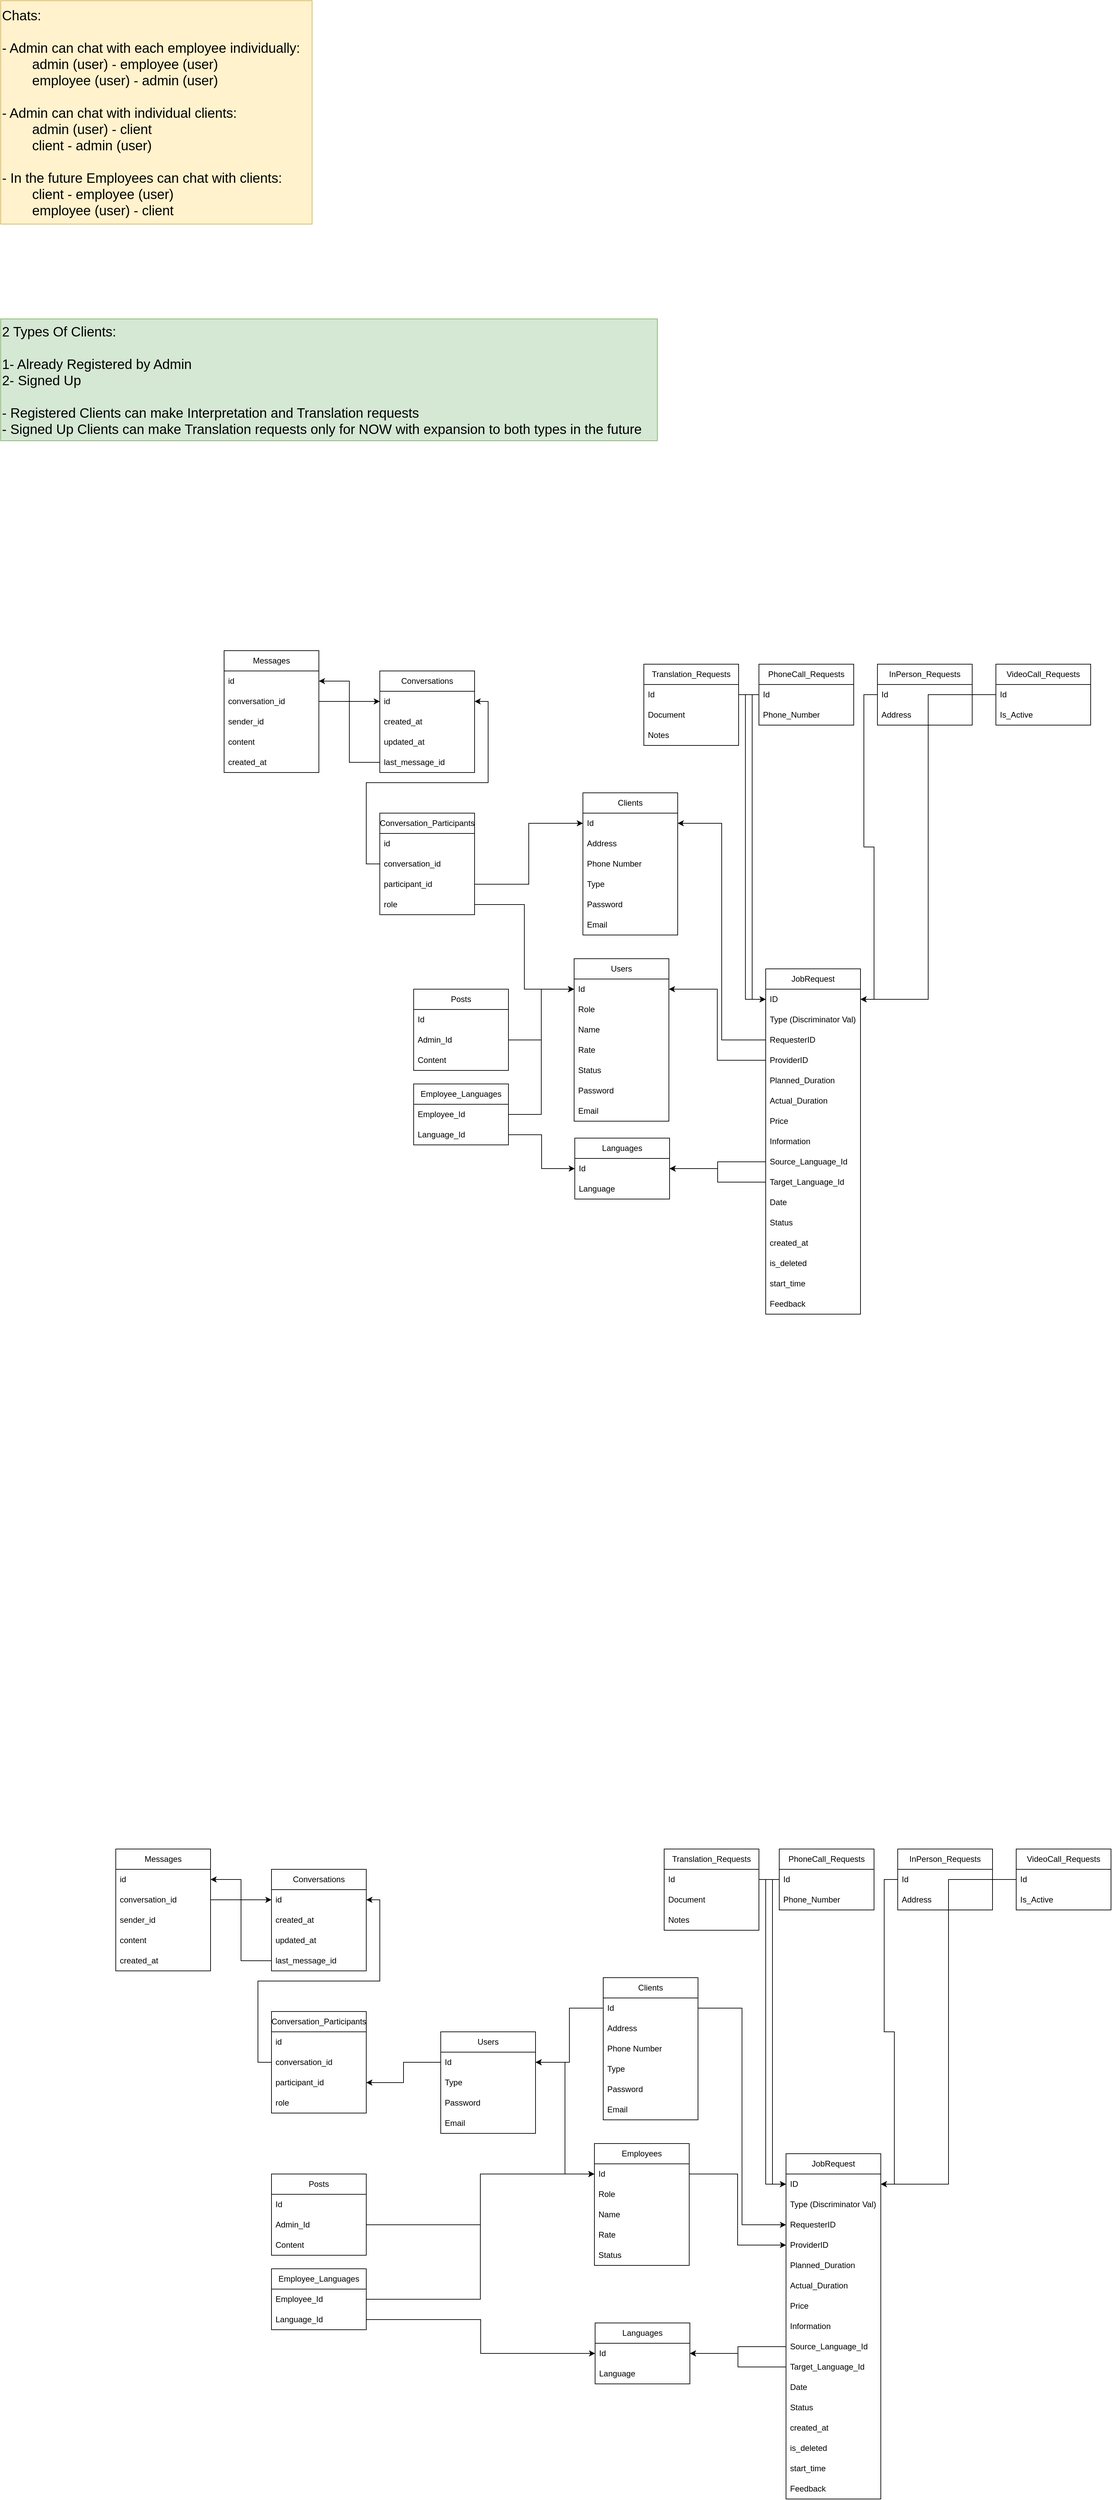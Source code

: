 <mxfile version="27.0.2">
  <diagram name="Page-1" id="740Xpzv7cS-ls1UYIgLw">
    <mxGraphModel dx="1876" dy="2761" grid="1" gridSize="10" guides="1" tooltips="1" connect="1" arrows="1" fold="1" page="1" pageScale="1" pageWidth="850" pageHeight="1100" math="0" shadow="0">
      <root>
        <mxCell id="0" />
        <mxCell id="1" parent="0" />
        <mxCell id="XceUe1Z0zejlWK3MKU1U-1" value="Users" style="swimlane;fontStyle=0;childLayout=stackLayout;horizontal=1;startSize=30;horizontalStack=0;resizeParent=1;resizeParentMax=0;resizeLast=0;collapsible=1;marginBottom=0;whiteSpace=wrap;html=1;" parent="1" vertex="1">
          <mxGeometry x="47" y="65" width="140" height="240" as="geometry" />
        </mxCell>
        <mxCell id="XceUe1Z0zejlWK3MKU1U-3" value="Id" style="text;strokeColor=none;fillColor=none;align=left;verticalAlign=middle;spacingLeft=4;spacingRight=4;overflow=hidden;points=[[0,0.5],[1,0.5]];portConstraint=eastwest;rotatable=0;whiteSpace=wrap;html=1;" parent="XceUe1Z0zejlWK3MKU1U-1" vertex="1">
          <mxGeometry y="30" width="140" height="30" as="geometry" />
        </mxCell>
        <mxCell id="XceUe1Z0zejlWK3MKU1U-2" value="Role" style="text;strokeColor=none;fillColor=none;align=left;verticalAlign=middle;spacingLeft=4;spacingRight=4;overflow=hidden;points=[[0,0.5],[1,0.5]];portConstraint=eastwest;rotatable=0;whiteSpace=wrap;html=1;" parent="XceUe1Z0zejlWK3MKU1U-1" vertex="1">
          <mxGeometry y="60" width="140" height="30" as="geometry" />
        </mxCell>
        <mxCell id="XceUe1Z0zejlWK3MKU1U-4" value="Name" style="text;strokeColor=none;fillColor=none;align=left;verticalAlign=middle;spacingLeft=4;spacingRight=4;overflow=hidden;points=[[0,0.5],[1,0.5]];portConstraint=eastwest;rotatable=0;whiteSpace=wrap;html=1;" parent="XceUe1Z0zejlWK3MKU1U-1" vertex="1">
          <mxGeometry y="90" width="140" height="30" as="geometry" />
        </mxCell>
        <mxCell id="XceUe1Z0zejlWK3MKU1U-42" value="Rate" style="text;strokeColor=none;fillColor=none;align=left;verticalAlign=middle;spacingLeft=4;spacingRight=4;overflow=hidden;points=[[0,0.5],[1,0.5]];portConstraint=eastwest;rotatable=0;whiteSpace=wrap;html=1;" parent="XceUe1Z0zejlWK3MKU1U-1" vertex="1">
          <mxGeometry y="120" width="140" height="30" as="geometry" />
        </mxCell>
        <mxCell id="XceUe1Z0zejlWK3MKU1U-111" value="Status" style="text;strokeColor=none;fillColor=none;align=left;verticalAlign=middle;spacingLeft=4;spacingRight=4;overflow=hidden;points=[[0,0.5],[1,0.5]];portConstraint=eastwest;rotatable=0;whiteSpace=wrap;html=1;" parent="XceUe1Z0zejlWK3MKU1U-1" vertex="1">
          <mxGeometry y="150" width="140" height="30" as="geometry" />
        </mxCell>
        <mxCell id="XceUe1Z0zejlWK3MKU1U-138" value="Password" style="text;strokeColor=none;fillColor=none;align=left;verticalAlign=middle;spacingLeft=4;spacingRight=4;overflow=hidden;points=[[0,0.5],[1,0.5]];portConstraint=eastwest;rotatable=0;whiteSpace=wrap;html=1;" parent="XceUe1Z0zejlWK3MKU1U-1" vertex="1">
          <mxGeometry y="180" width="140" height="30" as="geometry" />
        </mxCell>
        <mxCell id="XceUe1Z0zejlWK3MKU1U-164" value="Email" style="text;strokeColor=none;fillColor=none;align=left;verticalAlign=middle;spacingLeft=4;spacingRight=4;overflow=hidden;points=[[0,0.5],[1,0.5]];portConstraint=eastwest;rotatable=0;whiteSpace=wrap;html=1;" parent="XceUe1Z0zejlWK3MKU1U-1" vertex="1">
          <mxGeometry y="210" width="140" height="30" as="geometry" />
        </mxCell>
        <mxCell id="XceUe1Z0zejlWK3MKU1U-5" value="Clients" style="swimlane;fontStyle=0;childLayout=stackLayout;horizontal=1;startSize=30;horizontalStack=0;resizeParent=1;resizeParentMax=0;resizeLast=0;collapsible=1;marginBottom=0;whiteSpace=wrap;html=1;" parent="1" vertex="1">
          <mxGeometry x="60" y="-180" width="140" height="210" as="geometry" />
        </mxCell>
        <mxCell id="XceUe1Z0zejlWK3MKU1U-6" value="Id" style="text;strokeColor=none;fillColor=none;align=left;verticalAlign=middle;spacingLeft=4;spacingRight=4;overflow=hidden;points=[[0,0.5],[1,0.5]];portConstraint=eastwest;rotatable=0;whiteSpace=wrap;html=1;" parent="XceUe1Z0zejlWK3MKU1U-5" vertex="1">
          <mxGeometry y="30" width="140" height="30" as="geometry" />
        </mxCell>
        <mxCell id="XceUe1Z0zejlWK3MKU1U-7" value="Address" style="text;strokeColor=none;fillColor=none;align=left;verticalAlign=middle;spacingLeft=4;spacingRight=4;overflow=hidden;points=[[0,0.5],[1,0.5]];portConstraint=eastwest;rotatable=0;whiteSpace=wrap;html=1;" parent="XceUe1Z0zejlWK3MKU1U-5" vertex="1">
          <mxGeometry y="60" width="140" height="30" as="geometry" />
        </mxCell>
        <mxCell id="XceUe1Z0zejlWK3MKU1U-8" value="Phone Number" style="text;strokeColor=none;fillColor=none;align=left;verticalAlign=middle;spacingLeft=4;spacingRight=4;overflow=hidden;points=[[0,0.5],[1,0.5]];portConstraint=eastwest;rotatable=0;whiteSpace=wrap;html=1;" parent="XceUe1Z0zejlWK3MKU1U-5" vertex="1">
          <mxGeometry y="90" width="140" height="30" as="geometry" />
        </mxCell>
        <mxCell id="XceUe1Z0zejlWK3MKU1U-137" value="Type" style="text;strokeColor=none;fillColor=none;align=left;verticalAlign=middle;spacingLeft=4;spacingRight=4;overflow=hidden;points=[[0,0.5],[1,0.5]];portConstraint=eastwest;rotatable=0;whiteSpace=wrap;html=1;" parent="XceUe1Z0zejlWK3MKU1U-5" vertex="1">
          <mxGeometry y="120" width="140" height="30" as="geometry" />
        </mxCell>
        <mxCell id="XceUe1Z0zejlWK3MKU1U-139" value="Password" style="text;strokeColor=none;fillColor=none;align=left;verticalAlign=middle;spacingLeft=4;spacingRight=4;overflow=hidden;points=[[0,0.5],[1,0.5]];portConstraint=eastwest;rotatable=0;whiteSpace=wrap;html=1;" parent="XceUe1Z0zejlWK3MKU1U-5" vertex="1">
          <mxGeometry y="150" width="140" height="30" as="geometry" />
        </mxCell>
        <mxCell id="XceUe1Z0zejlWK3MKU1U-163" value="Email" style="text;strokeColor=none;fillColor=none;align=left;verticalAlign=middle;spacingLeft=4;spacingRight=4;overflow=hidden;points=[[0,0.5],[1,0.5]];portConstraint=eastwest;rotatable=0;whiteSpace=wrap;html=1;" parent="XceUe1Z0zejlWK3MKU1U-5" vertex="1">
          <mxGeometry y="180" width="140" height="30" as="geometry" />
        </mxCell>
        <mxCell id="XceUe1Z0zejlWK3MKU1U-9" value="JobRequest" style="swimlane;fontStyle=0;childLayout=stackLayout;horizontal=1;startSize=30;horizontalStack=0;resizeParent=1;resizeParentMax=0;resizeLast=0;collapsible=1;marginBottom=0;whiteSpace=wrap;html=1;" parent="1" vertex="1">
          <mxGeometry x="330" y="80" width="140" height="510" as="geometry" />
        </mxCell>
        <mxCell id="XceUe1Z0zejlWK3MKU1U-10" value="ID" style="text;strokeColor=none;fillColor=none;align=left;verticalAlign=middle;spacingLeft=4;spacingRight=4;overflow=hidden;points=[[0,0.5],[1,0.5]];portConstraint=eastwest;rotatable=0;whiteSpace=wrap;html=1;" parent="XceUe1Z0zejlWK3MKU1U-9" vertex="1">
          <mxGeometry y="30" width="140" height="30" as="geometry" />
        </mxCell>
        <mxCell id="XceUe1Z0zejlWK3MKU1U-110" value="Type (Discriminator Val)" style="text;strokeColor=none;fillColor=none;align=left;verticalAlign=middle;spacingLeft=4;spacingRight=4;overflow=hidden;points=[[0,0.5],[1,0.5]];portConstraint=eastwest;rotatable=0;whiteSpace=wrap;html=1;" parent="XceUe1Z0zejlWK3MKU1U-9" vertex="1">
          <mxGeometry y="60" width="140" height="30" as="geometry" />
        </mxCell>
        <mxCell id="XceUe1Z0zejlWK3MKU1U-11" value="RequesterID" style="text;strokeColor=none;fillColor=none;align=left;verticalAlign=middle;spacingLeft=4;spacingRight=4;overflow=hidden;points=[[0,0.5],[1,0.5]];portConstraint=eastwest;rotatable=0;whiteSpace=wrap;html=1;" parent="XceUe1Z0zejlWK3MKU1U-9" vertex="1">
          <mxGeometry y="90" width="140" height="30" as="geometry" />
        </mxCell>
        <mxCell id="XceUe1Z0zejlWK3MKU1U-12" value="ProviderID" style="text;strokeColor=none;fillColor=none;align=left;verticalAlign=middle;spacingLeft=4;spacingRight=4;overflow=hidden;points=[[0,0.5],[1,0.5]];portConstraint=eastwest;rotatable=0;whiteSpace=wrap;html=1;" parent="XceUe1Z0zejlWK3MKU1U-9" vertex="1">
          <mxGeometry y="120" width="140" height="30" as="geometry" />
        </mxCell>
        <mxCell id="XceUe1Z0zejlWK3MKU1U-22" value="Planned_Duration" style="text;strokeColor=none;fillColor=none;align=left;verticalAlign=middle;spacingLeft=4;spacingRight=4;overflow=hidden;points=[[0,0.5],[1,0.5]];portConstraint=eastwest;rotatable=0;whiteSpace=wrap;html=1;" parent="XceUe1Z0zejlWK3MKU1U-9" vertex="1">
          <mxGeometry y="150" width="140" height="30" as="geometry" />
        </mxCell>
        <mxCell id="XceUe1Z0zejlWK3MKU1U-104" value="Actual_Duration" style="text;strokeColor=none;fillColor=none;align=left;verticalAlign=middle;spacingLeft=4;spacingRight=4;overflow=hidden;points=[[0,0.5],[1,0.5]];portConstraint=eastwest;rotatable=0;whiteSpace=wrap;html=1;" parent="XceUe1Z0zejlWK3MKU1U-9" vertex="1">
          <mxGeometry y="180" width="140" height="30" as="geometry" />
        </mxCell>
        <mxCell id="XceUe1Z0zejlWK3MKU1U-105" value="Price" style="text;strokeColor=none;fillColor=none;align=left;verticalAlign=middle;spacingLeft=4;spacingRight=4;overflow=hidden;points=[[0,0.5],[1,0.5]];portConstraint=eastwest;rotatable=0;whiteSpace=wrap;html=1;" parent="XceUe1Z0zejlWK3MKU1U-9" vertex="1">
          <mxGeometry y="210" width="140" height="30" as="geometry" />
        </mxCell>
        <mxCell id="XceUe1Z0zejlWK3MKU1U-23" value="Information" style="text;strokeColor=none;fillColor=none;align=left;verticalAlign=middle;spacingLeft=4;spacingRight=4;overflow=hidden;points=[[0,0.5],[1,0.5]];portConstraint=eastwest;rotatable=0;whiteSpace=wrap;html=1;" parent="XceUe1Z0zejlWK3MKU1U-9" vertex="1">
          <mxGeometry y="240" width="140" height="30" as="geometry" />
        </mxCell>
        <mxCell id="XceUe1Z0zejlWK3MKU1U-24" value="Source_Language_Id" style="text;strokeColor=none;fillColor=none;align=left;verticalAlign=middle;spacingLeft=4;spacingRight=4;overflow=hidden;points=[[0,0.5],[1,0.5]];portConstraint=eastwest;rotatable=0;whiteSpace=wrap;html=1;" parent="XceUe1Z0zejlWK3MKU1U-9" vertex="1">
          <mxGeometry y="270" width="140" height="30" as="geometry" />
        </mxCell>
        <mxCell id="XceUe1Z0zejlWK3MKU1U-38" value="Target_Language_Id" style="text;strokeColor=none;fillColor=none;align=left;verticalAlign=middle;spacingLeft=4;spacingRight=4;overflow=hidden;points=[[0,0.5],[1,0.5]];portConstraint=eastwest;rotatable=0;whiteSpace=wrap;html=1;" parent="XceUe1Z0zejlWK3MKU1U-9" vertex="1">
          <mxGeometry y="300" width="140" height="30" as="geometry" />
        </mxCell>
        <mxCell id="XceUe1Z0zejlWK3MKU1U-25" value="Date" style="text;strokeColor=none;fillColor=none;align=left;verticalAlign=middle;spacingLeft=4;spacingRight=4;overflow=hidden;points=[[0,0.5],[1,0.5]];portConstraint=eastwest;rotatable=0;whiteSpace=wrap;html=1;" parent="XceUe1Z0zejlWK3MKU1U-9" vertex="1">
          <mxGeometry y="330" width="140" height="30" as="geometry" />
        </mxCell>
        <mxCell id="XceUe1Z0zejlWK3MKU1U-35" value="Status" style="text;strokeColor=none;fillColor=none;align=left;verticalAlign=middle;spacingLeft=4;spacingRight=4;overflow=hidden;points=[[0,0.5],[1,0.5]];portConstraint=eastwest;rotatable=0;whiteSpace=wrap;html=1;" parent="XceUe1Z0zejlWK3MKU1U-9" vertex="1">
          <mxGeometry y="360" width="140" height="30" as="geometry" />
        </mxCell>
        <mxCell id="XceUe1Z0zejlWK3MKU1U-39" value="created_at" style="text;strokeColor=none;fillColor=none;align=left;verticalAlign=middle;spacingLeft=4;spacingRight=4;overflow=hidden;points=[[0,0.5],[1,0.5]];portConstraint=eastwest;rotatable=0;whiteSpace=wrap;html=1;" parent="XceUe1Z0zejlWK3MKU1U-9" vertex="1">
          <mxGeometry y="390" width="140" height="30" as="geometry" />
        </mxCell>
        <mxCell id="XceUe1Z0zejlWK3MKU1U-40" value="is_deleted" style="text;strokeColor=none;fillColor=none;align=left;verticalAlign=middle;spacingLeft=4;spacingRight=4;overflow=hidden;points=[[0,0.5],[1,0.5]];portConstraint=eastwest;rotatable=0;whiteSpace=wrap;html=1;" parent="XceUe1Z0zejlWK3MKU1U-9" vertex="1">
          <mxGeometry y="420" width="140" height="30" as="geometry" />
        </mxCell>
        <mxCell id="XceUe1Z0zejlWK3MKU1U-41" value="start_time" style="text;strokeColor=none;fillColor=none;align=left;verticalAlign=middle;spacingLeft=4;spacingRight=4;overflow=hidden;points=[[0,0.5],[1,0.5]];portConstraint=eastwest;rotatable=0;whiteSpace=wrap;html=1;" parent="XceUe1Z0zejlWK3MKU1U-9" vertex="1">
          <mxGeometry y="450" width="140" height="30" as="geometry" />
        </mxCell>
        <mxCell id="4yv_mjnQr2pKK8ymwDC0-1" value="Feedback" style="text;strokeColor=none;fillColor=none;align=left;verticalAlign=middle;spacingLeft=4;spacingRight=4;overflow=hidden;points=[[0,0.5],[1,0.5]];portConstraint=eastwest;rotatable=0;whiteSpace=wrap;html=1;" parent="XceUe1Z0zejlWK3MKU1U-9" vertex="1">
          <mxGeometry y="480" width="140" height="30" as="geometry" />
        </mxCell>
        <mxCell id="XceUe1Z0zejlWK3MKU1U-44" value="Languages" style="swimlane;fontStyle=0;childLayout=stackLayout;horizontal=1;startSize=30;horizontalStack=0;resizeParent=1;resizeParentMax=0;resizeLast=0;collapsible=1;marginBottom=0;whiteSpace=wrap;html=1;" parent="1" vertex="1">
          <mxGeometry x="48" y="330" width="140" height="90" as="geometry" />
        </mxCell>
        <mxCell id="XceUe1Z0zejlWK3MKU1U-45" value="Id" style="text;strokeColor=none;fillColor=none;align=left;verticalAlign=middle;spacingLeft=4;spacingRight=4;overflow=hidden;points=[[0,0.5],[1,0.5]];portConstraint=eastwest;rotatable=0;whiteSpace=wrap;html=1;" parent="XceUe1Z0zejlWK3MKU1U-44" vertex="1">
          <mxGeometry y="30" width="140" height="30" as="geometry" />
        </mxCell>
        <mxCell id="XceUe1Z0zejlWK3MKU1U-46" value="Language" style="text;strokeColor=none;fillColor=none;align=left;verticalAlign=middle;spacingLeft=4;spacingRight=4;overflow=hidden;points=[[0,0.5],[1,0.5]];portConstraint=eastwest;rotatable=0;whiteSpace=wrap;html=1;" parent="XceUe1Z0zejlWK3MKU1U-44" vertex="1">
          <mxGeometry y="60" width="140" height="30" as="geometry" />
        </mxCell>
        <mxCell id="XceUe1Z0zejlWK3MKU1U-48" value="Employee_Languages" style="swimlane;fontStyle=0;childLayout=stackLayout;horizontal=1;startSize=30;horizontalStack=0;resizeParent=1;resizeParentMax=0;resizeLast=0;collapsible=1;marginBottom=0;whiteSpace=wrap;html=1;" parent="1" vertex="1">
          <mxGeometry x="-190" y="250" width="140" height="90" as="geometry" />
        </mxCell>
        <mxCell id="XceUe1Z0zejlWK3MKU1U-49" value="Employee_Id" style="text;strokeColor=none;fillColor=none;align=left;verticalAlign=middle;spacingLeft=4;spacingRight=4;overflow=hidden;points=[[0,0.5],[1,0.5]];portConstraint=eastwest;rotatable=0;whiteSpace=wrap;html=1;" parent="XceUe1Z0zejlWK3MKU1U-48" vertex="1">
          <mxGeometry y="30" width="140" height="30" as="geometry" />
        </mxCell>
        <mxCell id="XceUe1Z0zejlWK3MKU1U-50" value="Language_Id" style="text;strokeColor=none;fillColor=none;align=left;verticalAlign=middle;spacingLeft=4;spacingRight=4;overflow=hidden;points=[[0,0.5],[1,0.5]];portConstraint=eastwest;rotatable=0;whiteSpace=wrap;html=1;" parent="XceUe1Z0zejlWK3MKU1U-48" vertex="1">
          <mxGeometry y="60" width="140" height="30" as="geometry" />
        </mxCell>
        <mxCell id="XceUe1Z0zejlWK3MKU1U-52" style="edgeStyle=orthogonalEdgeStyle;rounded=0;orthogonalLoop=1;jettySize=auto;html=1;exitX=1;exitY=0.5;exitDx=0;exitDy=0;entryX=0;entryY=0.5;entryDx=0;entryDy=0;" parent="1" source="XceUe1Z0zejlWK3MKU1U-49" target="XceUe1Z0zejlWK3MKU1U-3" edge="1">
          <mxGeometry relative="1" as="geometry" />
        </mxCell>
        <mxCell id="XceUe1Z0zejlWK3MKU1U-54" style="edgeStyle=orthogonalEdgeStyle;rounded=0;orthogonalLoop=1;jettySize=auto;html=1;exitX=1;exitY=0.5;exitDx=0;exitDy=0;entryX=0;entryY=0.5;entryDx=0;entryDy=0;" parent="1" source="XceUe1Z0zejlWK3MKU1U-50" target="XceUe1Z0zejlWK3MKU1U-45" edge="1">
          <mxGeometry relative="1" as="geometry" />
        </mxCell>
        <mxCell id="XceUe1Z0zejlWK3MKU1U-55" style="edgeStyle=orthogonalEdgeStyle;rounded=0;orthogonalLoop=1;jettySize=auto;html=1;exitX=0;exitY=0.5;exitDx=0;exitDy=0;entryX=1;entryY=0.5;entryDx=0;entryDy=0;" parent="1" source="XceUe1Z0zejlWK3MKU1U-24" target="XceUe1Z0zejlWK3MKU1U-45" edge="1">
          <mxGeometry relative="1" as="geometry" />
        </mxCell>
        <mxCell id="XceUe1Z0zejlWK3MKU1U-57" style="edgeStyle=orthogonalEdgeStyle;rounded=0;orthogonalLoop=1;jettySize=auto;html=1;exitX=0;exitY=0.5;exitDx=0;exitDy=0;" parent="1" source="XceUe1Z0zejlWK3MKU1U-38" target="XceUe1Z0zejlWK3MKU1U-45" edge="1">
          <mxGeometry relative="1" as="geometry" />
        </mxCell>
        <mxCell id="XceUe1Z0zejlWK3MKU1U-59" value="Translation_Requests" style="swimlane;fontStyle=0;childLayout=stackLayout;horizontal=1;startSize=30;horizontalStack=0;resizeParent=1;resizeParentMax=0;resizeLast=0;collapsible=1;marginBottom=0;whiteSpace=wrap;html=1;" parent="1" vertex="1">
          <mxGeometry x="150" y="-370" width="140" height="120" as="geometry" />
        </mxCell>
        <mxCell id="XceUe1Z0zejlWK3MKU1U-60" value="Id" style="text;strokeColor=none;fillColor=none;align=left;verticalAlign=middle;spacingLeft=4;spacingRight=4;overflow=hidden;points=[[0,0.5],[1,0.5]];portConstraint=eastwest;rotatable=0;whiteSpace=wrap;html=1;" parent="XceUe1Z0zejlWK3MKU1U-59" vertex="1">
          <mxGeometry y="30" width="140" height="30" as="geometry" />
        </mxCell>
        <mxCell id="XceUe1Z0zejlWK3MKU1U-61" value="Document" style="text;strokeColor=none;fillColor=none;align=left;verticalAlign=middle;spacingLeft=4;spacingRight=4;overflow=hidden;points=[[0,0.5],[1,0.5]];portConstraint=eastwest;rotatable=0;whiteSpace=wrap;html=1;" parent="XceUe1Z0zejlWK3MKU1U-59" vertex="1">
          <mxGeometry y="60" width="140" height="30" as="geometry" />
        </mxCell>
        <mxCell id="XceUe1Z0zejlWK3MKU1U-103" value="Notes" style="text;strokeColor=none;fillColor=none;align=left;verticalAlign=middle;spacingLeft=4;spacingRight=4;overflow=hidden;points=[[0,0.5],[1,0.5]];portConstraint=eastwest;rotatable=0;whiteSpace=wrap;html=1;" parent="XceUe1Z0zejlWK3MKU1U-59" vertex="1">
          <mxGeometry y="90" width="140" height="30" as="geometry" />
        </mxCell>
        <mxCell id="XceUe1Z0zejlWK3MKU1U-63" value="VideoCall_Requests" style="swimlane;fontStyle=0;childLayout=stackLayout;horizontal=1;startSize=30;horizontalStack=0;resizeParent=1;resizeParentMax=0;resizeLast=0;collapsible=1;marginBottom=0;whiteSpace=wrap;html=1;" parent="1" vertex="1">
          <mxGeometry x="670" y="-370" width="140" height="90" as="geometry" />
        </mxCell>
        <mxCell id="XceUe1Z0zejlWK3MKU1U-64" value="Id" style="text;strokeColor=none;fillColor=none;align=left;verticalAlign=middle;spacingLeft=4;spacingRight=4;overflow=hidden;points=[[0,0.5],[1,0.5]];portConstraint=eastwest;rotatable=0;whiteSpace=wrap;html=1;" parent="XceUe1Z0zejlWK3MKU1U-63" vertex="1">
          <mxGeometry y="30" width="140" height="30" as="geometry" />
        </mxCell>
        <mxCell id="XceUe1Z0zejlWK3MKU1U-109" value="Is_Active" style="text;strokeColor=none;fillColor=none;align=left;verticalAlign=middle;spacingLeft=4;spacingRight=4;overflow=hidden;points=[[0,0.5],[1,0.5]];portConstraint=eastwest;rotatable=0;whiteSpace=wrap;html=1;" parent="XceUe1Z0zejlWK3MKU1U-63" vertex="1">
          <mxGeometry y="60" width="140" height="30" as="geometry" />
        </mxCell>
        <mxCell id="XceUe1Z0zejlWK3MKU1U-67" value="PhoneCall_Requests" style="swimlane;fontStyle=0;childLayout=stackLayout;horizontal=1;startSize=30;horizontalStack=0;resizeParent=1;resizeParentMax=0;resizeLast=0;collapsible=1;marginBottom=0;whiteSpace=wrap;html=1;" parent="1" vertex="1">
          <mxGeometry x="320" y="-370" width="140" height="90" as="geometry" />
        </mxCell>
        <mxCell id="XceUe1Z0zejlWK3MKU1U-68" value="Id" style="text;strokeColor=none;fillColor=none;align=left;verticalAlign=middle;spacingLeft=4;spacingRight=4;overflow=hidden;points=[[0,0.5],[1,0.5]];portConstraint=eastwest;rotatable=0;whiteSpace=wrap;html=1;" parent="XceUe1Z0zejlWK3MKU1U-67" vertex="1">
          <mxGeometry y="30" width="140" height="30" as="geometry" />
        </mxCell>
        <mxCell id="XceUe1Z0zejlWK3MKU1U-98" value="Phone_Number" style="text;strokeColor=none;fillColor=none;align=left;verticalAlign=middle;spacingLeft=4;spacingRight=4;overflow=hidden;points=[[0,0.5],[1,0.5]];portConstraint=eastwest;rotatable=0;whiteSpace=wrap;html=1;" parent="XceUe1Z0zejlWK3MKU1U-67" vertex="1">
          <mxGeometry y="60" width="140" height="30" as="geometry" />
        </mxCell>
        <mxCell id="XceUe1Z0zejlWK3MKU1U-71" value="InPerson_Requests" style="swimlane;fontStyle=0;childLayout=stackLayout;horizontal=1;startSize=30;horizontalStack=0;resizeParent=1;resizeParentMax=0;resizeLast=0;collapsible=1;marginBottom=0;whiteSpace=wrap;html=1;" parent="1" vertex="1">
          <mxGeometry x="495" y="-370" width="140" height="90" as="geometry" />
        </mxCell>
        <mxCell id="XceUe1Z0zejlWK3MKU1U-72" value="Id" style="text;strokeColor=none;fillColor=none;align=left;verticalAlign=middle;spacingLeft=4;spacingRight=4;overflow=hidden;points=[[0,0.5],[1,0.5]];portConstraint=eastwest;rotatable=0;whiteSpace=wrap;html=1;" parent="XceUe1Z0zejlWK3MKU1U-71" vertex="1">
          <mxGeometry y="30" width="140" height="30" as="geometry" />
        </mxCell>
        <mxCell id="XceUe1Z0zejlWK3MKU1U-99" value="Address" style="text;strokeColor=none;fillColor=none;align=left;verticalAlign=middle;spacingLeft=4;spacingRight=4;overflow=hidden;points=[[0,0.5],[1,0.5]];portConstraint=eastwest;rotatable=0;whiteSpace=wrap;html=1;" parent="XceUe1Z0zejlWK3MKU1U-71" vertex="1">
          <mxGeometry y="60" width="140" height="30" as="geometry" />
        </mxCell>
        <mxCell id="XceUe1Z0zejlWK3MKU1U-81" style="edgeStyle=orthogonalEdgeStyle;rounded=0;orthogonalLoop=1;jettySize=auto;html=1;exitX=0;exitY=0.5;exitDx=0;exitDy=0;entryX=1;entryY=0.5;entryDx=0;entryDy=0;" parent="1" source="XceUe1Z0zejlWK3MKU1U-12" target="XceUe1Z0zejlWK3MKU1U-3" edge="1">
          <mxGeometry relative="1" as="geometry" />
        </mxCell>
        <mxCell id="XceUe1Z0zejlWK3MKU1U-82" style="edgeStyle=orthogonalEdgeStyle;rounded=0;orthogonalLoop=1;jettySize=auto;html=1;exitX=0;exitY=0.5;exitDx=0;exitDy=0;entryX=1;entryY=0.5;entryDx=0;entryDy=0;" parent="1" source="XceUe1Z0zejlWK3MKU1U-64" target="XceUe1Z0zejlWK3MKU1U-10" edge="1">
          <mxGeometry relative="1" as="geometry" />
        </mxCell>
        <mxCell id="XceUe1Z0zejlWK3MKU1U-83" style="edgeStyle=orthogonalEdgeStyle;rounded=0;orthogonalLoop=1;jettySize=auto;html=1;exitX=0;exitY=0.5;exitDx=0;exitDy=0;" parent="1" source="XceUe1Z0zejlWK3MKU1U-72" target="XceUe1Z0zejlWK3MKU1U-10" edge="1">
          <mxGeometry relative="1" as="geometry" />
        </mxCell>
        <mxCell id="XceUe1Z0zejlWK3MKU1U-84" style="edgeStyle=orthogonalEdgeStyle;rounded=0;orthogonalLoop=1;jettySize=auto;html=1;exitX=0;exitY=0.5;exitDx=0;exitDy=0;" parent="1" source="XceUe1Z0zejlWK3MKU1U-68" target="XceUe1Z0zejlWK3MKU1U-10" edge="1">
          <mxGeometry relative="1" as="geometry" />
        </mxCell>
        <mxCell id="XceUe1Z0zejlWK3MKU1U-85" style="edgeStyle=orthogonalEdgeStyle;rounded=0;orthogonalLoop=1;jettySize=auto;html=1;exitX=1;exitY=0.5;exitDx=0;exitDy=0;entryX=0;entryY=0.5;entryDx=0;entryDy=0;" parent="1" source="XceUe1Z0zejlWK3MKU1U-60" target="XceUe1Z0zejlWK3MKU1U-10" edge="1">
          <mxGeometry relative="1" as="geometry" />
        </mxCell>
        <mxCell id="XceUe1Z0zejlWK3MKU1U-118" value="Messages" style="swimlane;fontStyle=0;childLayout=stackLayout;horizontal=1;startSize=30;horizontalStack=0;resizeParent=1;resizeParentMax=0;resizeLast=0;collapsible=1;marginBottom=0;whiteSpace=wrap;html=1;" parent="1" vertex="1">
          <mxGeometry x="-470" y="-390" width="140" height="180" as="geometry" />
        </mxCell>
        <mxCell id="XceUe1Z0zejlWK3MKU1U-119" value="id" style="text;strokeColor=none;fillColor=none;align=left;verticalAlign=middle;spacingLeft=4;spacingRight=4;overflow=hidden;points=[[0,0.5],[1,0.5]];portConstraint=eastwest;rotatable=0;whiteSpace=wrap;html=1;" parent="XceUe1Z0zejlWK3MKU1U-118" vertex="1">
          <mxGeometry y="30" width="140" height="30" as="geometry" />
        </mxCell>
        <mxCell id="XceUe1Z0zejlWK3MKU1U-161" value="conversation_id" style="text;strokeColor=none;fillColor=none;align=left;verticalAlign=middle;spacingLeft=4;spacingRight=4;overflow=hidden;points=[[0,0.5],[1,0.5]];portConstraint=eastwest;rotatable=0;whiteSpace=wrap;html=1;" parent="XceUe1Z0zejlWK3MKU1U-118" vertex="1">
          <mxGeometry y="60" width="140" height="30" as="geometry" />
        </mxCell>
        <mxCell id="XceUe1Z0zejlWK3MKU1U-121" value="sender_id" style="text;strokeColor=none;fillColor=none;align=left;verticalAlign=middle;spacingLeft=4;spacingRight=4;overflow=hidden;points=[[0,0.5],[1,0.5]];portConstraint=eastwest;rotatable=0;whiteSpace=wrap;html=1;" parent="XceUe1Z0zejlWK3MKU1U-118" vertex="1">
          <mxGeometry y="90" width="140" height="30" as="geometry" />
        </mxCell>
        <mxCell id="XceUe1Z0zejlWK3MKU1U-122" value="content" style="text;strokeColor=none;fillColor=none;align=left;verticalAlign=middle;spacingLeft=4;spacingRight=4;overflow=hidden;points=[[0,0.5],[1,0.5]];portConstraint=eastwest;rotatable=0;whiteSpace=wrap;html=1;" parent="XceUe1Z0zejlWK3MKU1U-118" vertex="1">
          <mxGeometry y="120" width="140" height="30" as="geometry" />
        </mxCell>
        <mxCell id="XceUe1Z0zejlWK3MKU1U-123" value="created_at" style="text;strokeColor=none;fillColor=none;align=left;verticalAlign=middle;spacingLeft=4;spacingRight=4;overflow=hidden;points=[[0,0.5],[1,0.5]];portConstraint=eastwest;rotatable=0;whiteSpace=wrap;html=1;" parent="XceUe1Z0zejlWK3MKU1U-118" vertex="1">
          <mxGeometry y="150" width="140" height="30" as="geometry" />
        </mxCell>
        <mxCell id="XceUe1Z0zejlWK3MKU1U-127" value="Posts" style="swimlane;fontStyle=0;childLayout=stackLayout;horizontal=1;startSize=30;horizontalStack=0;resizeParent=1;resizeParentMax=0;resizeLast=0;collapsible=1;marginBottom=0;whiteSpace=wrap;html=1;" parent="1" vertex="1">
          <mxGeometry x="-190" y="110" width="140" height="120" as="geometry" />
        </mxCell>
        <mxCell id="XceUe1Z0zejlWK3MKU1U-128" value="Id" style="text;strokeColor=none;fillColor=none;align=left;verticalAlign=middle;spacingLeft=4;spacingRight=4;overflow=hidden;points=[[0,0.5],[1,0.5]];portConstraint=eastwest;rotatable=0;whiteSpace=wrap;html=1;" parent="XceUe1Z0zejlWK3MKU1U-127" vertex="1">
          <mxGeometry y="30" width="140" height="30" as="geometry" />
        </mxCell>
        <mxCell id="XceUe1Z0zejlWK3MKU1U-129" value="Admin_Id" style="text;strokeColor=none;fillColor=none;align=left;verticalAlign=middle;spacingLeft=4;spacingRight=4;overflow=hidden;points=[[0,0.5],[1,0.5]];portConstraint=eastwest;rotatable=0;whiteSpace=wrap;html=1;" parent="XceUe1Z0zejlWK3MKU1U-127" vertex="1">
          <mxGeometry y="60" width="140" height="30" as="geometry" />
        </mxCell>
        <mxCell id="XceUe1Z0zejlWK3MKU1U-130" value="Content" style="text;strokeColor=none;fillColor=none;align=left;verticalAlign=middle;spacingLeft=4;spacingRight=4;overflow=hidden;points=[[0,0.5],[1,0.5]];portConstraint=eastwest;rotatable=0;whiteSpace=wrap;html=1;" parent="XceUe1Z0zejlWK3MKU1U-127" vertex="1">
          <mxGeometry y="90" width="140" height="30" as="geometry" />
        </mxCell>
        <mxCell id="XceUe1Z0zejlWK3MKU1U-131" style="edgeStyle=orthogonalEdgeStyle;rounded=0;orthogonalLoop=1;jettySize=auto;html=1;exitX=1;exitY=0.5;exitDx=0;exitDy=0;" parent="1" source="XceUe1Z0zejlWK3MKU1U-129" target="XceUe1Z0zejlWK3MKU1U-3" edge="1">
          <mxGeometry relative="1" as="geometry" />
        </mxCell>
        <mxCell id="XceUe1Z0zejlWK3MKU1U-136" value="&lt;font style=&quot;font-size: 20px;&quot;&gt;2 Types Of Clients:&lt;/font&gt;&lt;div&gt;&lt;font style=&quot;font-size: 20px;&quot;&gt;&lt;br&gt;1- Already Registered by Admin&lt;/font&gt;&lt;/div&gt;&lt;div&gt;&lt;font style=&quot;font-size: 20px;&quot;&gt;2- Signed Up&lt;br&gt;&lt;br&gt;- Registered Clients can make Interpretation and Translation requests&lt;br&gt;- Signed Up Clients can make Translation requests only for NOW with expansion to both types in the future&amp;nbsp;&lt;/font&gt;&lt;/div&gt;" style="text;html=1;align=left;verticalAlign=middle;resizable=0;points=[];autosize=1;strokeColor=#82b366;fillColor=#d5e8d4;" parent="1" vertex="1">
          <mxGeometry x="-800" y="-880" width="970" height="180" as="geometry" />
        </mxCell>
        <mxCell id="XceUe1Z0zejlWK3MKU1U-141" style="edgeStyle=orthogonalEdgeStyle;rounded=0;orthogonalLoop=1;jettySize=auto;html=1;exitX=0;exitY=0.5;exitDx=0;exitDy=0;" parent="1" source="XceUe1Z0zejlWK3MKU1U-11" target="XceUe1Z0zejlWK3MKU1U-6" edge="1">
          <mxGeometry relative="1" as="geometry" />
        </mxCell>
        <mxCell id="XceUe1Z0zejlWK3MKU1U-143" value="Conversations" style="swimlane;fontStyle=0;childLayout=stackLayout;horizontal=1;startSize=30;horizontalStack=0;resizeParent=1;resizeParentMax=0;resizeLast=0;collapsible=1;marginBottom=0;whiteSpace=wrap;html=1;" parent="1" vertex="1">
          <mxGeometry x="-240" y="-360" width="140" height="150" as="geometry" />
        </mxCell>
        <mxCell id="XceUe1Z0zejlWK3MKU1U-144" value="id&lt;span style=&quot;white-space: pre;&quot;&gt;&#x9;&lt;/span&gt;" style="text;strokeColor=none;fillColor=none;align=left;verticalAlign=middle;spacingLeft=4;spacingRight=4;overflow=hidden;points=[[0,0.5],[1,0.5]];portConstraint=eastwest;rotatable=0;whiteSpace=wrap;html=1;" parent="XceUe1Z0zejlWK3MKU1U-143" vertex="1">
          <mxGeometry y="30" width="140" height="30" as="geometry" />
        </mxCell>
        <mxCell id="XceUe1Z0zejlWK3MKU1U-145" value="created_at" style="text;strokeColor=none;fillColor=none;align=left;verticalAlign=middle;spacingLeft=4;spacingRight=4;overflow=hidden;points=[[0,0.5],[1,0.5]];portConstraint=eastwest;rotatable=0;whiteSpace=wrap;html=1;" parent="XceUe1Z0zejlWK3MKU1U-143" vertex="1">
          <mxGeometry y="60" width="140" height="30" as="geometry" />
        </mxCell>
        <mxCell id="XceUe1Z0zejlWK3MKU1U-146" value="updated_at" style="text;strokeColor=none;fillColor=none;align=left;verticalAlign=middle;spacingLeft=4;spacingRight=4;overflow=hidden;points=[[0,0.5],[1,0.5]];portConstraint=eastwest;rotatable=0;whiteSpace=wrap;html=1;" parent="XceUe1Z0zejlWK3MKU1U-143" vertex="1">
          <mxGeometry y="90" width="140" height="30" as="geometry" />
        </mxCell>
        <mxCell id="XceUe1Z0zejlWK3MKU1U-156" value="last_message_id" style="text;strokeColor=none;fillColor=none;align=left;verticalAlign=middle;spacingLeft=4;spacingRight=4;overflow=hidden;points=[[0,0.5],[1,0.5]];portConstraint=eastwest;rotatable=0;whiteSpace=wrap;html=1;" parent="XceUe1Z0zejlWK3MKU1U-143" vertex="1">
          <mxGeometry y="120" width="140" height="30" as="geometry" />
        </mxCell>
        <mxCell id="XceUe1Z0zejlWK3MKU1U-147" value="Conversation_Participants" style="swimlane;fontStyle=0;childLayout=stackLayout;horizontal=1;startSize=30;horizontalStack=0;resizeParent=1;resizeParentMax=0;resizeLast=0;collapsible=1;marginBottom=0;whiteSpace=wrap;html=1;" parent="1" vertex="1">
          <mxGeometry x="-240" y="-150" width="140" height="150" as="geometry" />
        </mxCell>
        <mxCell id="XceUe1Z0zejlWK3MKU1U-148" value="id" style="text;strokeColor=none;fillColor=none;align=left;verticalAlign=middle;spacingLeft=4;spacingRight=4;overflow=hidden;points=[[0,0.5],[1,0.5]];portConstraint=eastwest;rotatable=0;whiteSpace=wrap;html=1;" parent="XceUe1Z0zejlWK3MKU1U-147" vertex="1">
          <mxGeometry y="30" width="140" height="30" as="geometry" />
        </mxCell>
        <mxCell id="XceUe1Z0zejlWK3MKU1U-158" value="conversation_id" style="text;strokeColor=none;fillColor=none;align=left;verticalAlign=middle;spacingLeft=4;spacingRight=4;overflow=hidden;points=[[0,0.5],[1,0.5]];portConstraint=eastwest;rotatable=0;whiteSpace=wrap;html=1;" parent="XceUe1Z0zejlWK3MKU1U-147" vertex="1">
          <mxGeometry y="60" width="140" height="30" as="geometry" />
        </mxCell>
        <mxCell id="XceUe1Z0zejlWK3MKU1U-160" value="participant_id" style="text;strokeColor=none;fillColor=none;align=left;verticalAlign=middle;spacingLeft=4;spacingRight=4;overflow=hidden;points=[[0,0.5],[1,0.5]];portConstraint=eastwest;rotatable=0;whiteSpace=wrap;html=1;" parent="XceUe1Z0zejlWK3MKU1U-147" vertex="1">
          <mxGeometry y="90" width="140" height="30" as="geometry" />
        </mxCell>
        <mxCell id="XceUe1Z0zejlWK3MKU1U-149" value="role" style="text;strokeColor=none;fillColor=none;align=left;verticalAlign=middle;spacingLeft=4;spacingRight=4;overflow=hidden;points=[[0,0.5],[1,0.5]];portConstraint=eastwest;rotatable=0;whiteSpace=wrap;html=1;" parent="XceUe1Z0zejlWK3MKU1U-147" vertex="1">
          <mxGeometry y="120" width="140" height="30" as="geometry" />
        </mxCell>
        <mxCell id="XceUe1Z0zejlWK3MKU1U-151" value="&lt;span style=&quot;font-size: 20px;&quot;&gt;Chats:&lt;br&gt;&lt;br&gt;- Admin can chat with each employee individually:&lt;/span&gt;&lt;div&gt;&lt;span style=&quot;font-size: 20px;&quot;&gt;&lt;span style=&quot;white-space: pre;&quot;&gt;&#x9;&lt;/span&gt;admin (user) - employee (user)&lt;br&gt;&lt;/span&gt;&lt;/div&gt;&lt;div&gt;&lt;span style=&quot;font-size: 20px;&quot;&gt;&lt;span style=&quot;white-space: pre;&quot;&gt;&#x9;&lt;/span&gt;employee (user) - admin (user)&lt;br&gt;&lt;/span&gt;&lt;/div&gt;&lt;div&gt;&lt;span style=&quot;font-size: 20px;&quot;&gt;&lt;br&gt;&lt;/span&gt;&lt;/div&gt;&lt;div&gt;&lt;span style=&quot;font-size: 20px;&quot;&gt;- Admin can chat with individual clients:&lt;/span&gt;&lt;/div&gt;&lt;div&gt;&lt;div&gt;&lt;span style=&quot;font-size: 20px;&quot;&gt;&lt;span style=&quot;white-space: pre;&quot;&gt;&#x9;&lt;/span&gt;admin (user) - client&lt;br&gt;&lt;/span&gt;&lt;/div&gt;&lt;div&gt;&lt;span style=&quot;font-size: 20px;&quot;&gt;&lt;span style=&quot;white-space-collapse: preserve;&quot;&gt;&#x9;&lt;/span&gt;client - admin (user)&lt;br&gt;&lt;br&gt;&lt;/span&gt;&lt;/div&gt;&lt;/div&gt;&lt;div&gt;&lt;span style=&quot;font-size: 20px;&quot;&gt;- In the future Employees can chat with clients:&lt;/span&gt;&lt;/div&gt;&lt;div&gt;&lt;span style=&quot;font-size: 20px;&quot;&gt;&lt;span style=&quot;white-space: pre;&quot;&gt;&#x9;&lt;/span&gt;&lt;/span&gt;&lt;span style=&quot;font-size: 20px; background-color: transparent; color: light-dark(rgb(0, 0, 0), rgb(255, 255, 255));&quot;&gt;client - employee (user)&lt;/span&gt;&lt;/div&gt;&lt;div&gt;&lt;span style=&quot;font-size: 20px;&quot;&gt;&lt;span style=&quot;white-space-collapse: preserve;&quot;&gt;&#x9;&lt;/span&gt;employee (user) - client&lt;/span&gt;&lt;/div&gt;" style="text;html=1;align=left;verticalAlign=middle;resizable=0;points=[];autosize=1;strokeColor=#d6b656;fillColor=#fff2cc;" parent="1" vertex="1">
          <mxGeometry x="-800" y="-1350" width="460" height="330" as="geometry" />
        </mxCell>
        <mxCell id="XceUe1Z0zejlWK3MKU1U-159" style="edgeStyle=orthogonalEdgeStyle;rounded=0;orthogonalLoop=1;jettySize=auto;html=1;exitX=0;exitY=0.5;exitDx=0;exitDy=0;" parent="1" source="XceUe1Z0zejlWK3MKU1U-158" target="XceUe1Z0zejlWK3MKU1U-144" edge="1">
          <mxGeometry relative="1" as="geometry" />
        </mxCell>
        <mxCell id="XceUe1Z0zejlWK3MKU1U-162" style="edgeStyle=orthogonalEdgeStyle;rounded=0;orthogonalLoop=1;jettySize=auto;html=1;exitX=1;exitY=0.5;exitDx=0;exitDy=0;entryX=0;entryY=0.5;entryDx=0;entryDy=0;" parent="1" source="XceUe1Z0zejlWK3MKU1U-161" target="XceUe1Z0zejlWK3MKU1U-144" edge="1">
          <mxGeometry relative="1" as="geometry" />
        </mxCell>
        <mxCell id="XceUe1Z0zejlWK3MKU1U-165" style="edgeStyle=orthogonalEdgeStyle;rounded=0;orthogonalLoop=1;jettySize=auto;html=1;exitX=1;exitY=0.5;exitDx=0;exitDy=0;entryX=0;entryY=0.5;entryDx=0;entryDy=0;" parent="1" source="XceUe1Z0zejlWK3MKU1U-160" target="XceUe1Z0zejlWK3MKU1U-6" edge="1">
          <mxGeometry relative="1" as="geometry" />
        </mxCell>
        <mxCell id="XceUe1Z0zejlWK3MKU1U-166" style="edgeStyle=orthogonalEdgeStyle;rounded=0;orthogonalLoop=1;jettySize=auto;html=1;exitX=1;exitY=0.5;exitDx=0;exitDy=0;" parent="1" source="XceUe1Z0zejlWK3MKU1U-149" target="XceUe1Z0zejlWK3MKU1U-3" edge="1">
          <mxGeometry relative="1" as="geometry" />
        </mxCell>
        <mxCell id="4yv_mjnQr2pKK8ymwDC0-2" style="edgeStyle=orthogonalEdgeStyle;rounded=0;orthogonalLoop=1;jettySize=auto;html=1;exitX=0;exitY=0.5;exitDx=0;exitDy=0;entryX=1;entryY=0.5;entryDx=0;entryDy=0;" parent="1" source="XceUe1Z0zejlWK3MKU1U-156" target="XceUe1Z0zejlWK3MKU1U-119" edge="1">
          <mxGeometry relative="1" as="geometry" />
        </mxCell>
        <mxCell id="b6iMZhKQPV01JExz3H9D-1" value="Employees" style="swimlane;fontStyle=0;childLayout=stackLayout;horizontal=1;startSize=30;horizontalStack=0;resizeParent=1;resizeParentMax=0;resizeLast=0;collapsible=1;marginBottom=0;whiteSpace=wrap;html=1;" vertex="1" parent="1">
          <mxGeometry x="77" y="1815" width="140" height="180" as="geometry" />
        </mxCell>
        <mxCell id="b6iMZhKQPV01JExz3H9D-2" value="Id" style="text;strokeColor=none;fillColor=none;align=left;verticalAlign=middle;spacingLeft=4;spacingRight=4;overflow=hidden;points=[[0,0.5],[1,0.5]];portConstraint=eastwest;rotatable=0;whiteSpace=wrap;html=1;" vertex="1" parent="b6iMZhKQPV01JExz3H9D-1">
          <mxGeometry y="30" width="140" height="30" as="geometry" />
        </mxCell>
        <mxCell id="b6iMZhKQPV01JExz3H9D-3" value="Role" style="text;strokeColor=none;fillColor=none;align=left;verticalAlign=middle;spacingLeft=4;spacingRight=4;overflow=hidden;points=[[0,0.5],[1,0.5]];portConstraint=eastwest;rotatable=0;whiteSpace=wrap;html=1;" vertex="1" parent="b6iMZhKQPV01JExz3H9D-1">
          <mxGeometry y="60" width="140" height="30" as="geometry" />
        </mxCell>
        <mxCell id="b6iMZhKQPV01JExz3H9D-4" value="Name" style="text;strokeColor=none;fillColor=none;align=left;verticalAlign=middle;spacingLeft=4;spacingRight=4;overflow=hidden;points=[[0,0.5],[1,0.5]];portConstraint=eastwest;rotatable=0;whiteSpace=wrap;html=1;" vertex="1" parent="b6iMZhKQPV01JExz3H9D-1">
          <mxGeometry y="90" width="140" height="30" as="geometry" />
        </mxCell>
        <mxCell id="b6iMZhKQPV01JExz3H9D-5" value="Rate" style="text;strokeColor=none;fillColor=none;align=left;verticalAlign=middle;spacingLeft=4;spacingRight=4;overflow=hidden;points=[[0,0.5],[1,0.5]];portConstraint=eastwest;rotatable=0;whiteSpace=wrap;html=1;" vertex="1" parent="b6iMZhKQPV01JExz3H9D-1">
          <mxGeometry y="120" width="140" height="30" as="geometry" />
        </mxCell>
        <mxCell id="b6iMZhKQPV01JExz3H9D-6" value="Status" style="text;strokeColor=none;fillColor=none;align=left;verticalAlign=middle;spacingLeft=4;spacingRight=4;overflow=hidden;points=[[0,0.5],[1,0.5]];portConstraint=eastwest;rotatable=0;whiteSpace=wrap;html=1;" vertex="1" parent="b6iMZhKQPV01JExz3H9D-1">
          <mxGeometry y="150" width="140" height="30" as="geometry" />
        </mxCell>
        <mxCell id="b6iMZhKQPV01JExz3H9D-9" value="Clients" style="swimlane;fontStyle=0;childLayout=stackLayout;horizontal=1;startSize=30;horizontalStack=0;resizeParent=1;resizeParentMax=0;resizeLast=0;collapsible=1;marginBottom=0;whiteSpace=wrap;html=1;" vertex="1" parent="1">
          <mxGeometry x="90" y="1570" width="140" height="210" as="geometry" />
        </mxCell>
        <mxCell id="b6iMZhKQPV01JExz3H9D-10" value="Id" style="text;strokeColor=none;fillColor=none;align=left;verticalAlign=middle;spacingLeft=4;spacingRight=4;overflow=hidden;points=[[0,0.5],[1,0.5]];portConstraint=eastwest;rotatable=0;whiteSpace=wrap;html=1;" vertex="1" parent="b6iMZhKQPV01JExz3H9D-9">
          <mxGeometry y="30" width="140" height="30" as="geometry" />
        </mxCell>
        <mxCell id="b6iMZhKQPV01JExz3H9D-11" value="Address" style="text;strokeColor=none;fillColor=none;align=left;verticalAlign=middle;spacingLeft=4;spacingRight=4;overflow=hidden;points=[[0,0.5],[1,0.5]];portConstraint=eastwest;rotatable=0;whiteSpace=wrap;html=1;" vertex="1" parent="b6iMZhKQPV01JExz3H9D-9">
          <mxGeometry y="60" width="140" height="30" as="geometry" />
        </mxCell>
        <mxCell id="b6iMZhKQPV01JExz3H9D-12" value="Phone Number" style="text;strokeColor=none;fillColor=none;align=left;verticalAlign=middle;spacingLeft=4;spacingRight=4;overflow=hidden;points=[[0,0.5],[1,0.5]];portConstraint=eastwest;rotatable=0;whiteSpace=wrap;html=1;" vertex="1" parent="b6iMZhKQPV01JExz3H9D-9">
          <mxGeometry y="90" width="140" height="30" as="geometry" />
        </mxCell>
        <mxCell id="b6iMZhKQPV01JExz3H9D-13" value="Type" style="text;strokeColor=none;fillColor=none;align=left;verticalAlign=middle;spacingLeft=4;spacingRight=4;overflow=hidden;points=[[0,0.5],[1,0.5]];portConstraint=eastwest;rotatable=0;whiteSpace=wrap;html=1;" vertex="1" parent="b6iMZhKQPV01JExz3H9D-9">
          <mxGeometry y="120" width="140" height="30" as="geometry" />
        </mxCell>
        <mxCell id="b6iMZhKQPV01JExz3H9D-14" value="Password" style="text;strokeColor=none;fillColor=none;align=left;verticalAlign=middle;spacingLeft=4;spacingRight=4;overflow=hidden;points=[[0,0.5],[1,0.5]];portConstraint=eastwest;rotatable=0;whiteSpace=wrap;html=1;" vertex="1" parent="b6iMZhKQPV01JExz3H9D-9">
          <mxGeometry y="150" width="140" height="30" as="geometry" />
        </mxCell>
        <mxCell id="b6iMZhKQPV01JExz3H9D-15" value="Email" style="text;strokeColor=none;fillColor=none;align=left;verticalAlign=middle;spacingLeft=4;spacingRight=4;overflow=hidden;points=[[0,0.5],[1,0.5]];portConstraint=eastwest;rotatable=0;whiteSpace=wrap;html=1;" vertex="1" parent="b6iMZhKQPV01JExz3H9D-9">
          <mxGeometry y="180" width="140" height="30" as="geometry" />
        </mxCell>
        <mxCell id="b6iMZhKQPV01JExz3H9D-16" value="JobRequest" style="swimlane;fontStyle=0;childLayout=stackLayout;horizontal=1;startSize=30;horizontalStack=0;resizeParent=1;resizeParentMax=0;resizeLast=0;collapsible=1;marginBottom=0;whiteSpace=wrap;html=1;" vertex="1" parent="1">
          <mxGeometry x="360" y="1830" width="140" height="510" as="geometry" />
        </mxCell>
        <mxCell id="b6iMZhKQPV01JExz3H9D-17" value="ID" style="text;strokeColor=none;fillColor=none;align=left;verticalAlign=middle;spacingLeft=4;spacingRight=4;overflow=hidden;points=[[0,0.5],[1,0.5]];portConstraint=eastwest;rotatable=0;whiteSpace=wrap;html=1;" vertex="1" parent="b6iMZhKQPV01JExz3H9D-16">
          <mxGeometry y="30" width="140" height="30" as="geometry" />
        </mxCell>
        <mxCell id="b6iMZhKQPV01JExz3H9D-18" value="Type (Discriminator Val)" style="text;strokeColor=none;fillColor=none;align=left;verticalAlign=middle;spacingLeft=4;spacingRight=4;overflow=hidden;points=[[0,0.5],[1,0.5]];portConstraint=eastwest;rotatable=0;whiteSpace=wrap;html=1;" vertex="1" parent="b6iMZhKQPV01JExz3H9D-16">
          <mxGeometry y="60" width="140" height="30" as="geometry" />
        </mxCell>
        <mxCell id="b6iMZhKQPV01JExz3H9D-19" value="RequesterID" style="text;strokeColor=none;fillColor=none;align=left;verticalAlign=middle;spacingLeft=4;spacingRight=4;overflow=hidden;points=[[0,0.5],[1,0.5]];portConstraint=eastwest;rotatable=0;whiteSpace=wrap;html=1;" vertex="1" parent="b6iMZhKQPV01JExz3H9D-16">
          <mxGeometry y="90" width="140" height="30" as="geometry" />
        </mxCell>
        <mxCell id="b6iMZhKQPV01JExz3H9D-20" value="ProviderID" style="text;strokeColor=none;fillColor=none;align=left;verticalAlign=middle;spacingLeft=4;spacingRight=4;overflow=hidden;points=[[0,0.5],[1,0.5]];portConstraint=eastwest;rotatable=0;whiteSpace=wrap;html=1;" vertex="1" parent="b6iMZhKQPV01JExz3H9D-16">
          <mxGeometry y="120" width="140" height="30" as="geometry" />
        </mxCell>
        <mxCell id="b6iMZhKQPV01JExz3H9D-21" value="Planned_Duration" style="text;strokeColor=none;fillColor=none;align=left;verticalAlign=middle;spacingLeft=4;spacingRight=4;overflow=hidden;points=[[0,0.5],[1,0.5]];portConstraint=eastwest;rotatable=0;whiteSpace=wrap;html=1;" vertex="1" parent="b6iMZhKQPV01JExz3H9D-16">
          <mxGeometry y="150" width="140" height="30" as="geometry" />
        </mxCell>
        <mxCell id="b6iMZhKQPV01JExz3H9D-22" value="Actual_Duration" style="text;strokeColor=none;fillColor=none;align=left;verticalAlign=middle;spacingLeft=4;spacingRight=4;overflow=hidden;points=[[0,0.5],[1,0.5]];portConstraint=eastwest;rotatable=0;whiteSpace=wrap;html=1;" vertex="1" parent="b6iMZhKQPV01JExz3H9D-16">
          <mxGeometry y="180" width="140" height="30" as="geometry" />
        </mxCell>
        <mxCell id="b6iMZhKQPV01JExz3H9D-23" value="Price" style="text;strokeColor=none;fillColor=none;align=left;verticalAlign=middle;spacingLeft=4;spacingRight=4;overflow=hidden;points=[[0,0.5],[1,0.5]];portConstraint=eastwest;rotatable=0;whiteSpace=wrap;html=1;" vertex="1" parent="b6iMZhKQPV01JExz3H9D-16">
          <mxGeometry y="210" width="140" height="30" as="geometry" />
        </mxCell>
        <mxCell id="b6iMZhKQPV01JExz3H9D-24" value="Information" style="text;strokeColor=none;fillColor=none;align=left;verticalAlign=middle;spacingLeft=4;spacingRight=4;overflow=hidden;points=[[0,0.5],[1,0.5]];portConstraint=eastwest;rotatable=0;whiteSpace=wrap;html=1;" vertex="1" parent="b6iMZhKQPV01JExz3H9D-16">
          <mxGeometry y="240" width="140" height="30" as="geometry" />
        </mxCell>
        <mxCell id="b6iMZhKQPV01JExz3H9D-25" value="Source_Language_Id" style="text;strokeColor=none;fillColor=none;align=left;verticalAlign=middle;spacingLeft=4;spacingRight=4;overflow=hidden;points=[[0,0.5],[1,0.5]];portConstraint=eastwest;rotatable=0;whiteSpace=wrap;html=1;" vertex="1" parent="b6iMZhKQPV01JExz3H9D-16">
          <mxGeometry y="270" width="140" height="30" as="geometry" />
        </mxCell>
        <mxCell id="b6iMZhKQPV01JExz3H9D-26" value="Target_Language_Id" style="text;strokeColor=none;fillColor=none;align=left;verticalAlign=middle;spacingLeft=4;spacingRight=4;overflow=hidden;points=[[0,0.5],[1,0.5]];portConstraint=eastwest;rotatable=0;whiteSpace=wrap;html=1;" vertex="1" parent="b6iMZhKQPV01JExz3H9D-16">
          <mxGeometry y="300" width="140" height="30" as="geometry" />
        </mxCell>
        <mxCell id="b6iMZhKQPV01JExz3H9D-27" value="Date" style="text;strokeColor=none;fillColor=none;align=left;verticalAlign=middle;spacingLeft=4;spacingRight=4;overflow=hidden;points=[[0,0.5],[1,0.5]];portConstraint=eastwest;rotatable=0;whiteSpace=wrap;html=1;" vertex="1" parent="b6iMZhKQPV01JExz3H9D-16">
          <mxGeometry y="330" width="140" height="30" as="geometry" />
        </mxCell>
        <mxCell id="b6iMZhKQPV01JExz3H9D-28" value="Status" style="text;strokeColor=none;fillColor=none;align=left;verticalAlign=middle;spacingLeft=4;spacingRight=4;overflow=hidden;points=[[0,0.5],[1,0.5]];portConstraint=eastwest;rotatable=0;whiteSpace=wrap;html=1;" vertex="1" parent="b6iMZhKQPV01JExz3H9D-16">
          <mxGeometry y="360" width="140" height="30" as="geometry" />
        </mxCell>
        <mxCell id="b6iMZhKQPV01JExz3H9D-29" value="created_at" style="text;strokeColor=none;fillColor=none;align=left;verticalAlign=middle;spacingLeft=4;spacingRight=4;overflow=hidden;points=[[0,0.5],[1,0.5]];portConstraint=eastwest;rotatable=0;whiteSpace=wrap;html=1;" vertex="1" parent="b6iMZhKQPV01JExz3H9D-16">
          <mxGeometry y="390" width="140" height="30" as="geometry" />
        </mxCell>
        <mxCell id="b6iMZhKQPV01JExz3H9D-30" value="is_deleted" style="text;strokeColor=none;fillColor=none;align=left;verticalAlign=middle;spacingLeft=4;spacingRight=4;overflow=hidden;points=[[0,0.5],[1,0.5]];portConstraint=eastwest;rotatable=0;whiteSpace=wrap;html=1;" vertex="1" parent="b6iMZhKQPV01JExz3H9D-16">
          <mxGeometry y="420" width="140" height="30" as="geometry" />
        </mxCell>
        <mxCell id="b6iMZhKQPV01JExz3H9D-31" value="start_time" style="text;strokeColor=none;fillColor=none;align=left;verticalAlign=middle;spacingLeft=4;spacingRight=4;overflow=hidden;points=[[0,0.5],[1,0.5]];portConstraint=eastwest;rotatable=0;whiteSpace=wrap;html=1;" vertex="1" parent="b6iMZhKQPV01JExz3H9D-16">
          <mxGeometry y="450" width="140" height="30" as="geometry" />
        </mxCell>
        <mxCell id="b6iMZhKQPV01JExz3H9D-32" value="Feedback" style="text;strokeColor=none;fillColor=none;align=left;verticalAlign=middle;spacingLeft=4;spacingRight=4;overflow=hidden;points=[[0,0.5],[1,0.5]];portConstraint=eastwest;rotatable=0;whiteSpace=wrap;html=1;" vertex="1" parent="b6iMZhKQPV01JExz3H9D-16">
          <mxGeometry y="480" width="140" height="30" as="geometry" />
        </mxCell>
        <mxCell id="b6iMZhKQPV01JExz3H9D-33" value="Languages" style="swimlane;fontStyle=0;childLayout=stackLayout;horizontal=1;startSize=30;horizontalStack=0;resizeParent=1;resizeParentMax=0;resizeLast=0;collapsible=1;marginBottom=0;whiteSpace=wrap;html=1;" vertex="1" parent="1">
          <mxGeometry x="78" y="2080" width="140" height="90" as="geometry" />
        </mxCell>
        <mxCell id="b6iMZhKQPV01JExz3H9D-34" value="Id" style="text;strokeColor=none;fillColor=none;align=left;verticalAlign=middle;spacingLeft=4;spacingRight=4;overflow=hidden;points=[[0,0.5],[1,0.5]];portConstraint=eastwest;rotatable=0;whiteSpace=wrap;html=1;" vertex="1" parent="b6iMZhKQPV01JExz3H9D-33">
          <mxGeometry y="30" width="140" height="30" as="geometry" />
        </mxCell>
        <mxCell id="b6iMZhKQPV01JExz3H9D-35" value="Language" style="text;strokeColor=none;fillColor=none;align=left;verticalAlign=middle;spacingLeft=4;spacingRight=4;overflow=hidden;points=[[0,0.5],[1,0.5]];portConstraint=eastwest;rotatable=0;whiteSpace=wrap;html=1;" vertex="1" parent="b6iMZhKQPV01JExz3H9D-33">
          <mxGeometry y="60" width="140" height="30" as="geometry" />
        </mxCell>
        <mxCell id="b6iMZhKQPV01JExz3H9D-36" value="Employee_Languages" style="swimlane;fontStyle=0;childLayout=stackLayout;horizontal=1;startSize=30;horizontalStack=0;resizeParent=1;resizeParentMax=0;resizeLast=0;collapsible=1;marginBottom=0;whiteSpace=wrap;html=1;" vertex="1" parent="1">
          <mxGeometry x="-400" y="2000" width="140" height="90" as="geometry" />
        </mxCell>
        <mxCell id="b6iMZhKQPV01JExz3H9D-37" value="Employee_Id" style="text;strokeColor=none;fillColor=none;align=left;verticalAlign=middle;spacingLeft=4;spacingRight=4;overflow=hidden;points=[[0,0.5],[1,0.5]];portConstraint=eastwest;rotatable=0;whiteSpace=wrap;html=1;" vertex="1" parent="b6iMZhKQPV01JExz3H9D-36">
          <mxGeometry y="30" width="140" height="30" as="geometry" />
        </mxCell>
        <mxCell id="b6iMZhKQPV01JExz3H9D-38" value="Language_Id" style="text;strokeColor=none;fillColor=none;align=left;verticalAlign=middle;spacingLeft=4;spacingRight=4;overflow=hidden;points=[[0,0.5],[1,0.5]];portConstraint=eastwest;rotatable=0;whiteSpace=wrap;html=1;" vertex="1" parent="b6iMZhKQPV01JExz3H9D-36">
          <mxGeometry y="60" width="140" height="30" as="geometry" />
        </mxCell>
        <mxCell id="b6iMZhKQPV01JExz3H9D-40" style="edgeStyle=orthogonalEdgeStyle;rounded=0;orthogonalLoop=1;jettySize=auto;html=1;exitX=1;exitY=0.5;exitDx=0;exitDy=0;entryX=0;entryY=0.5;entryDx=0;entryDy=0;" edge="1" parent="1" source="b6iMZhKQPV01JExz3H9D-38" target="b6iMZhKQPV01JExz3H9D-34">
          <mxGeometry relative="1" as="geometry" />
        </mxCell>
        <mxCell id="b6iMZhKQPV01JExz3H9D-41" style="edgeStyle=orthogonalEdgeStyle;rounded=0;orthogonalLoop=1;jettySize=auto;html=1;exitX=0;exitY=0.5;exitDx=0;exitDy=0;entryX=1;entryY=0.5;entryDx=0;entryDy=0;" edge="1" parent="1" source="b6iMZhKQPV01JExz3H9D-25" target="b6iMZhKQPV01JExz3H9D-34">
          <mxGeometry relative="1" as="geometry" />
        </mxCell>
        <mxCell id="b6iMZhKQPV01JExz3H9D-42" style="edgeStyle=orthogonalEdgeStyle;rounded=0;orthogonalLoop=1;jettySize=auto;html=1;exitX=0;exitY=0.5;exitDx=0;exitDy=0;" edge="1" parent="1" source="b6iMZhKQPV01JExz3H9D-26" target="b6iMZhKQPV01JExz3H9D-34">
          <mxGeometry relative="1" as="geometry" />
        </mxCell>
        <mxCell id="b6iMZhKQPV01JExz3H9D-43" value="Translation_Requests" style="swimlane;fontStyle=0;childLayout=stackLayout;horizontal=1;startSize=30;horizontalStack=0;resizeParent=1;resizeParentMax=0;resizeLast=0;collapsible=1;marginBottom=0;whiteSpace=wrap;html=1;" vertex="1" parent="1">
          <mxGeometry x="180" y="1380" width="140" height="120" as="geometry" />
        </mxCell>
        <mxCell id="b6iMZhKQPV01JExz3H9D-44" value="Id" style="text;strokeColor=none;fillColor=none;align=left;verticalAlign=middle;spacingLeft=4;spacingRight=4;overflow=hidden;points=[[0,0.5],[1,0.5]];portConstraint=eastwest;rotatable=0;whiteSpace=wrap;html=1;" vertex="1" parent="b6iMZhKQPV01JExz3H9D-43">
          <mxGeometry y="30" width="140" height="30" as="geometry" />
        </mxCell>
        <mxCell id="b6iMZhKQPV01JExz3H9D-45" value="Document" style="text;strokeColor=none;fillColor=none;align=left;verticalAlign=middle;spacingLeft=4;spacingRight=4;overflow=hidden;points=[[0,0.5],[1,0.5]];portConstraint=eastwest;rotatable=0;whiteSpace=wrap;html=1;" vertex="1" parent="b6iMZhKQPV01JExz3H9D-43">
          <mxGeometry y="60" width="140" height="30" as="geometry" />
        </mxCell>
        <mxCell id="b6iMZhKQPV01JExz3H9D-46" value="Notes" style="text;strokeColor=none;fillColor=none;align=left;verticalAlign=middle;spacingLeft=4;spacingRight=4;overflow=hidden;points=[[0,0.5],[1,0.5]];portConstraint=eastwest;rotatable=0;whiteSpace=wrap;html=1;" vertex="1" parent="b6iMZhKQPV01JExz3H9D-43">
          <mxGeometry y="90" width="140" height="30" as="geometry" />
        </mxCell>
        <mxCell id="b6iMZhKQPV01JExz3H9D-47" value="VideoCall_Requests" style="swimlane;fontStyle=0;childLayout=stackLayout;horizontal=1;startSize=30;horizontalStack=0;resizeParent=1;resizeParentMax=0;resizeLast=0;collapsible=1;marginBottom=0;whiteSpace=wrap;html=1;" vertex="1" parent="1">
          <mxGeometry x="700" y="1380" width="140" height="90" as="geometry" />
        </mxCell>
        <mxCell id="b6iMZhKQPV01JExz3H9D-48" value="Id" style="text;strokeColor=none;fillColor=none;align=left;verticalAlign=middle;spacingLeft=4;spacingRight=4;overflow=hidden;points=[[0,0.5],[1,0.5]];portConstraint=eastwest;rotatable=0;whiteSpace=wrap;html=1;" vertex="1" parent="b6iMZhKQPV01JExz3H9D-47">
          <mxGeometry y="30" width="140" height="30" as="geometry" />
        </mxCell>
        <mxCell id="b6iMZhKQPV01JExz3H9D-49" value="Is_Active" style="text;strokeColor=none;fillColor=none;align=left;verticalAlign=middle;spacingLeft=4;spacingRight=4;overflow=hidden;points=[[0,0.5],[1,0.5]];portConstraint=eastwest;rotatable=0;whiteSpace=wrap;html=1;" vertex="1" parent="b6iMZhKQPV01JExz3H9D-47">
          <mxGeometry y="60" width="140" height="30" as="geometry" />
        </mxCell>
        <mxCell id="b6iMZhKQPV01JExz3H9D-50" value="PhoneCall_Requests" style="swimlane;fontStyle=0;childLayout=stackLayout;horizontal=1;startSize=30;horizontalStack=0;resizeParent=1;resizeParentMax=0;resizeLast=0;collapsible=1;marginBottom=0;whiteSpace=wrap;html=1;" vertex="1" parent="1">
          <mxGeometry x="350" y="1380" width="140" height="90" as="geometry" />
        </mxCell>
        <mxCell id="b6iMZhKQPV01JExz3H9D-51" value="Id" style="text;strokeColor=none;fillColor=none;align=left;verticalAlign=middle;spacingLeft=4;spacingRight=4;overflow=hidden;points=[[0,0.5],[1,0.5]];portConstraint=eastwest;rotatable=0;whiteSpace=wrap;html=1;" vertex="1" parent="b6iMZhKQPV01JExz3H9D-50">
          <mxGeometry y="30" width="140" height="30" as="geometry" />
        </mxCell>
        <mxCell id="b6iMZhKQPV01JExz3H9D-52" value="Phone_Number" style="text;strokeColor=none;fillColor=none;align=left;verticalAlign=middle;spacingLeft=4;spacingRight=4;overflow=hidden;points=[[0,0.5],[1,0.5]];portConstraint=eastwest;rotatable=0;whiteSpace=wrap;html=1;" vertex="1" parent="b6iMZhKQPV01JExz3H9D-50">
          <mxGeometry y="60" width="140" height="30" as="geometry" />
        </mxCell>
        <mxCell id="b6iMZhKQPV01JExz3H9D-53" value="InPerson_Requests" style="swimlane;fontStyle=0;childLayout=stackLayout;horizontal=1;startSize=30;horizontalStack=0;resizeParent=1;resizeParentMax=0;resizeLast=0;collapsible=1;marginBottom=0;whiteSpace=wrap;html=1;" vertex="1" parent="1">
          <mxGeometry x="525" y="1380" width="140" height="90" as="geometry" />
        </mxCell>
        <mxCell id="b6iMZhKQPV01JExz3H9D-54" value="Id" style="text;strokeColor=none;fillColor=none;align=left;verticalAlign=middle;spacingLeft=4;spacingRight=4;overflow=hidden;points=[[0,0.5],[1,0.5]];portConstraint=eastwest;rotatable=0;whiteSpace=wrap;html=1;" vertex="1" parent="b6iMZhKQPV01JExz3H9D-53">
          <mxGeometry y="30" width="140" height="30" as="geometry" />
        </mxCell>
        <mxCell id="b6iMZhKQPV01JExz3H9D-55" value="Address" style="text;strokeColor=none;fillColor=none;align=left;verticalAlign=middle;spacingLeft=4;spacingRight=4;overflow=hidden;points=[[0,0.5],[1,0.5]];portConstraint=eastwest;rotatable=0;whiteSpace=wrap;html=1;" vertex="1" parent="b6iMZhKQPV01JExz3H9D-53">
          <mxGeometry y="60" width="140" height="30" as="geometry" />
        </mxCell>
        <mxCell id="b6iMZhKQPV01JExz3H9D-57" style="edgeStyle=orthogonalEdgeStyle;rounded=0;orthogonalLoop=1;jettySize=auto;html=1;exitX=0;exitY=0.5;exitDx=0;exitDy=0;entryX=1;entryY=0.5;entryDx=0;entryDy=0;" edge="1" parent="1" source="b6iMZhKQPV01JExz3H9D-48" target="b6iMZhKQPV01JExz3H9D-17">
          <mxGeometry relative="1" as="geometry" />
        </mxCell>
        <mxCell id="b6iMZhKQPV01JExz3H9D-58" style="edgeStyle=orthogonalEdgeStyle;rounded=0;orthogonalLoop=1;jettySize=auto;html=1;exitX=0;exitY=0.5;exitDx=0;exitDy=0;" edge="1" parent="1" source="b6iMZhKQPV01JExz3H9D-54" target="b6iMZhKQPV01JExz3H9D-17">
          <mxGeometry relative="1" as="geometry" />
        </mxCell>
        <mxCell id="b6iMZhKQPV01JExz3H9D-59" style="edgeStyle=orthogonalEdgeStyle;rounded=0;orthogonalLoop=1;jettySize=auto;html=1;exitX=0;exitY=0.5;exitDx=0;exitDy=0;" edge="1" parent="1" source="b6iMZhKQPV01JExz3H9D-51" target="b6iMZhKQPV01JExz3H9D-17">
          <mxGeometry relative="1" as="geometry" />
        </mxCell>
        <mxCell id="b6iMZhKQPV01JExz3H9D-60" style="edgeStyle=orthogonalEdgeStyle;rounded=0;orthogonalLoop=1;jettySize=auto;html=1;exitX=1;exitY=0.5;exitDx=0;exitDy=0;entryX=0;entryY=0.5;entryDx=0;entryDy=0;" edge="1" parent="1" source="b6iMZhKQPV01JExz3H9D-44" target="b6iMZhKQPV01JExz3H9D-17">
          <mxGeometry relative="1" as="geometry" />
        </mxCell>
        <mxCell id="b6iMZhKQPV01JExz3H9D-61" value="Messages" style="swimlane;fontStyle=0;childLayout=stackLayout;horizontal=1;startSize=30;horizontalStack=0;resizeParent=1;resizeParentMax=0;resizeLast=0;collapsible=1;marginBottom=0;whiteSpace=wrap;html=1;" vertex="1" parent="1">
          <mxGeometry x="-630" y="1380" width="140" height="180" as="geometry" />
        </mxCell>
        <mxCell id="b6iMZhKQPV01JExz3H9D-62" value="id" style="text;strokeColor=none;fillColor=none;align=left;verticalAlign=middle;spacingLeft=4;spacingRight=4;overflow=hidden;points=[[0,0.5],[1,0.5]];portConstraint=eastwest;rotatable=0;whiteSpace=wrap;html=1;" vertex="1" parent="b6iMZhKQPV01JExz3H9D-61">
          <mxGeometry y="30" width="140" height="30" as="geometry" />
        </mxCell>
        <mxCell id="b6iMZhKQPV01JExz3H9D-63" value="conversation_id" style="text;strokeColor=none;fillColor=none;align=left;verticalAlign=middle;spacingLeft=4;spacingRight=4;overflow=hidden;points=[[0,0.5],[1,0.5]];portConstraint=eastwest;rotatable=0;whiteSpace=wrap;html=1;" vertex="1" parent="b6iMZhKQPV01JExz3H9D-61">
          <mxGeometry y="60" width="140" height="30" as="geometry" />
        </mxCell>
        <mxCell id="b6iMZhKQPV01JExz3H9D-64" value="sender_id" style="text;strokeColor=none;fillColor=none;align=left;verticalAlign=middle;spacingLeft=4;spacingRight=4;overflow=hidden;points=[[0,0.5],[1,0.5]];portConstraint=eastwest;rotatable=0;whiteSpace=wrap;html=1;" vertex="1" parent="b6iMZhKQPV01JExz3H9D-61">
          <mxGeometry y="90" width="140" height="30" as="geometry" />
        </mxCell>
        <mxCell id="b6iMZhKQPV01JExz3H9D-65" value="content" style="text;strokeColor=none;fillColor=none;align=left;verticalAlign=middle;spacingLeft=4;spacingRight=4;overflow=hidden;points=[[0,0.5],[1,0.5]];portConstraint=eastwest;rotatable=0;whiteSpace=wrap;html=1;" vertex="1" parent="b6iMZhKQPV01JExz3H9D-61">
          <mxGeometry y="120" width="140" height="30" as="geometry" />
        </mxCell>
        <mxCell id="b6iMZhKQPV01JExz3H9D-66" value="created_at" style="text;strokeColor=none;fillColor=none;align=left;verticalAlign=middle;spacingLeft=4;spacingRight=4;overflow=hidden;points=[[0,0.5],[1,0.5]];portConstraint=eastwest;rotatable=0;whiteSpace=wrap;html=1;" vertex="1" parent="b6iMZhKQPV01JExz3H9D-61">
          <mxGeometry y="150" width="140" height="30" as="geometry" />
        </mxCell>
        <mxCell id="b6iMZhKQPV01JExz3H9D-67" value="Posts" style="swimlane;fontStyle=0;childLayout=stackLayout;horizontal=1;startSize=30;horizontalStack=0;resizeParent=1;resizeParentMax=0;resizeLast=0;collapsible=1;marginBottom=0;whiteSpace=wrap;html=1;" vertex="1" parent="1">
          <mxGeometry x="-400" y="1860" width="140" height="120" as="geometry" />
        </mxCell>
        <mxCell id="b6iMZhKQPV01JExz3H9D-68" value="Id" style="text;strokeColor=none;fillColor=none;align=left;verticalAlign=middle;spacingLeft=4;spacingRight=4;overflow=hidden;points=[[0,0.5],[1,0.5]];portConstraint=eastwest;rotatable=0;whiteSpace=wrap;html=1;" vertex="1" parent="b6iMZhKQPV01JExz3H9D-67">
          <mxGeometry y="30" width="140" height="30" as="geometry" />
        </mxCell>
        <mxCell id="b6iMZhKQPV01JExz3H9D-69" value="Admin_Id" style="text;strokeColor=none;fillColor=none;align=left;verticalAlign=middle;spacingLeft=4;spacingRight=4;overflow=hidden;points=[[0,0.5],[1,0.5]];portConstraint=eastwest;rotatable=0;whiteSpace=wrap;html=1;" vertex="1" parent="b6iMZhKQPV01JExz3H9D-67">
          <mxGeometry y="60" width="140" height="30" as="geometry" />
        </mxCell>
        <mxCell id="b6iMZhKQPV01JExz3H9D-70" value="Content" style="text;strokeColor=none;fillColor=none;align=left;verticalAlign=middle;spacingLeft=4;spacingRight=4;overflow=hidden;points=[[0,0.5],[1,0.5]];portConstraint=eastwest;rotatable=0;whiteSpace=wrap;html=1;" vertex="1" parent="b6iMZhKQPV01JExz3H9D-67">
          <mxGeometry y="90" width="140" height="30" as="geometry" />
        </mxCell>
        <mxCell id="b6iMZhKQPV01JExz3H9D-73" value="Conversations" style="swimlane;fontStyle=0;childLayout=stackLayout;horizontal=1;startSize=30;horizontalStack=0;resizeParent=1;resizeParentMax=0;resizeLast=0;collapsible=1;marginBottom=0;whiteSpace=wrap;html=1;" vertex="1" parent="1">
          <mxGeometry x="-400" y="1410" width="140" height="150" as="geometry" />
        </mxCell>
        <mxCell id="b6iMZhKQPV01JExz3H9D-74" value="id&lt;span style=&quot;white-space: pre;&quot;&gt;&#x9;&lt;/span&gt;" style="text;strokeColor=none;fillColor=none;align=left;verticalAlign=middle;spacingLeft=4;spacingRight=4;overflow=hidden;points=[[0,0.5],[1,0.5]];portConstraint=eastwest;rotatable=0;whiteSpace=wrap;html=1;" vertex="1" parent="b6iMZhKQPV01JExz3H9D-73">
          <mxGeometry y="30" width="140" height="30" as="geometry" />
        </mxCell>
        <mxCell id="b6iMZhKQPV01JExz3H9D-75" value="created_at" style="text;strokeColor=none;fillColor=none;align=left;verticalAlign=middle;spacingLeft=4;spacingRight=4;overflow=hidden;points=[[0,0.5],[1,0.5]];portConstraint=eastwest;rotatable=0;whiteSpace=wrap;html=1;" vertex="1" parent="b6iMZhKQPV01JExz3H9D-73">
          <mxGeometry y="60" width="140" height="30" as="geometry" />
        </mxCell>
        <mxCell id="b6iMZhKQPV01JExz3H9D-76" value="updated_at" style="text;strokeColor=none;fillColor=none;align=left;verticalAlign=middle;spacingLeft=4;spacingRight=4;overflow=hidden;points=[[0,0.5],[1,0.5]];portConstraint=eastwest;rotatable=0;whiteSpace=wrap;html=1;" vertex="1" parent="b6iMZhKQPV01JExz3H9D-73">
          <mxGeometry y="90" width="140" height="30" as="geometry" />
        </mxCell>
        <mxCell id="b6iMZhKQPV01JExz3H9D-77" value="last_message_id" style="text;strokeColor=none;fillColor=none;align=left;verticalAlign=middle;spacingLeft=4;spacingRight=4;overflow=hidden;points=[[0,0.5],[1,0.5]];portConstraint=eastwest;rotatable=0;whiteSpace=wrap;html=1;" vertex="1" parent="b6iMZhKQPV01JExz3H9D-73">
          <mxGeometry y="120" width="140" height="30" as="geometry" />
        </mxCell>
        <mxCell id="b6iMZhKQPV01JExz3H9D-78" value="Conversation_Participants" style="swimlane;fontStyle=0;childLayout=stackLayout;horizontal=1;startSize=30;horizontalStack=0;resizeParent=1;resizeParentMax=0;resizeLast=0;collapsible=1;marginBottom=0;whiteSpace=wrap;html=1;" vertex="1" parent="1">
          <mxGeometry x="-400" y="1620" width="140" height="150" as="geometry" />
        </mxCell>
        <mxCell id="b6iMZhKQPV01JExz3H9D-79" value="id" style="text;strokeColor=none;fillColor=none;align=left;verticalAlign=middle;spacingLeft=4;spacingRight=4;overflow=hidden;points=[[0,0.5],[1,0.5]];portConstraint=eastwest;rotatable=0;whiteSpace=wrap;html=1;" vertex="1" parent="b6iMZhKQPV01JExz3H9D-78">
          <mxGeometry y="30" width="140" height="30" as="geometry" />
        </mxCell>
        <mxCell id="b6iMZhKQPV01JExz3H9D-80" value="conversation_id" style="text;strokeColor=none;fillColor=none;align=left;verticalAlign=middle;spacingLeft=4;spacingRight=4;overflow=hidden;points=[[0,0.5],[1,0.5]];portConstraint=eastwest;rotatable=0;whiteSpace=wrap;html=1;" vertex="1" parent="b6iMZhKQPV01JExz3H9D-78">
          <mxGeometry y="60" width="140" height="30" as="geometry" />
        </mxCell>
        <mxCell id="b6iMZhKQPV01JExz3H9D-81" value="participant_id" style="text;strokeColor=none;fillColor=none;align=left;verticalAlign=middle;spacingLeft=4;spacingRight=4;overflow=hidden;points=[[0,0.5],[1,0.5]];portConstraint=eastwest;rotatable=0;whiteSpace=wrap;html=1;" vertex="1" parent="b6iMZhKQPV01JExz3H9D-78">
          <mxGeometry y="90" width="140" height="30" as="geometry" />
        </mxCell>
        <mxCell id="b6iMZhKQPV01JExz3H9D-82" value="role" style="text;strokeColor=none;fillColor=none;align=left;verticalAlign=middle;spacingLeft=4;spacingRight=4;overflow=hidden;points=[[0,0.5],[1,0.5]];portConstraint=eastwest;rotatable=0;whiteSpace=wrap;html=1;" vertex="1" parent="b6iMZhKQPV01JExz3H9D-78">
          <mxGeometry y="120" width="140" height="30" as="geometry" />
        </mxCell>
        <mxCell id="b6iMZhKQPV01JExz3H9D-83" style="edgeStyle=orthogonalEdgeStyle;rounded=0;orthogonalLoop=1;jettySize=auto;html=1;exitX=0;exitY=0.5;exitDx=0;exitDy=0;" edge="1" parent="1" source="b6iMZhKQPV01JExz3H9D-80" target="b6iMZhKQPV01JExz3H9D-74">
          <mxGeometry relative="1" as="geometry" />
        </mxCell>
        <mxCell id="b6iMZhKQPV01JExz3H9D-84" style="edgeStyle=orthogonalEdgeStyle;rounded=0;orthogonalLoop=1;jettySize=auto;html=1;exitX=1;exitY=0.5;exitDx=0;exitDy=0;entryX=0;entryY=0.5;entryDx=0;entryDy=0;" edge="1" parent="1" source="b6iMZhKQPV01JExz3H9D-63" target="b6iMZhKQPV01JExz3H9D-74">
          <mxGeometry relative="1" as="geometry" />
        </mxCell>
        <mxCell id="b6iMZhKQPV01JExz3H9D-87" style="edgeStyle=orthogonalEdgeStyle;rounded=0;orthogonalLoop=1;jettySize=auto;html=1;exitX=0;exitY=0.5;exitDx=0;exitDy=0;entryX=1;entryY=0.5;entryDx=0;entryDy=0;" edge="1" parent="1" source="b6iMZhKQPV01JExz3H9D-77" target="b6iMZhKQPV01JExz3H9D-62">
          <mxGeometry relative="1" as="geometry" />
        </mxCell>
        <mxCell id="b6iMZhKQPV01JExz3H9D-88" value="Users" style="swimlane;fontStyle=0;childLayout=stackLayout;horizontal=1;startSize=30;horizontalStack=0;resizeParent=1;resizeParentMax=0;resizeLast=0;collapsible=1;marginBottom=0;whiteSpace=wrap;html=1;" vertex="1" parent="1">
          <mxGeometry x="-150" y="1650" width="140" height="150" as="geometry" />
        </mxCell>
        <mxCell id="b6iMZhKQPV01JExz3H9D-89" value="Id" style="text;strokeColor=none;fillColor=none;align=left;verticalAlign=middle;spacingLeft=4;spacingRight=4;overflow=hidden;points=[[0,0.5],[1,0.5]];portConstraint=eastwest;rotatable=0;whiteSpace=wrap;html=1;" vertex="1" parent="b6iMZhKQPV01JExz3H9D-88">
          <mxGeometry y="30" width="140" height="30" as="geometry" />
        </mxCell>
        <mxCell id="b6iMZhKQPV01JExz3H9D-90" value="Type" style="text;strokeColor=none;fillColor=none;align=left;verticalAlign=middle;spacingLeft=4;spacingRight=4;overflow=hidden;points=[[0,0.5],[1,0.5]];portConstraint=eastwest;rotatable=0;whiteSpace=wrap;html=1;" vertex="1" parent="b6iMZhKQPV01JExz3H9D-88">
          <mxGeometry y="60" width="140" height="30" as="geometry" />
        </mxCell>
        <mxCell id="b6iMZhKQPV01JExz3H9D-94" value="Password" style="text;strokeColor=none;fillColor=none;align=left;verticalAlign=middle;spacingLeft=4;spacingRight=4;overflow=hidden;points=[[0,0.5],[1,0.5]];portConstraint=eastwest;rotatable=0;whiteSpace=wrap;html=1;" vertex="1" parent="b6iMZhKQPV01JExz3H9D-88">
          <mxGeometry y="90" width="140" height="30" as="geometry" />
        </mxCell>
        <mxCell id="b6iMZhKQPV01JExz3H9D-95" value="Email" style="text;strokeColor=none;fillColor=none;align=left;verticalAlign=middle;spacingLeft=4;spacingRight=4;overflow=hidden;points=[[0,0.5],[1,0.5]];portConstraint=eastwest;rotatable=0;whiteSpace=wrap;html=1;" vertex="1" parent="b6iMZhKQPV01JExz3H9D-88">
          <mxGeometry y="120" width="140" height="30" as="geometry" />
        </mxCell>
        <mxCell id="b6iMZhKQPV01JExz3H9D-96" style="edgeStyle=orthogonalEdgeStyle;rounded=0;orthogonalLoop=1;jettySize=auto;html=1;exitX=0;exitY=0.5;exitDx=0;exitDy=0;" edge="1" parent="1" source="b6iMZhKQPV01JExz3H9D-10" target="b6iMZhKQPV01JExz3H9D-89">
          <mxGeometry relative="1" as="geometry" />
        </mxCell>
        <mxCell id="b6iMZhKQPV01JExz3H9D-97" style="edgeStyle=orthogonalEdgeStyle;rounded=0;orthogonalLoop=1;jettySize=auto;html=1;exitX=0;exitY=0.5;exitDx=0;exitDy=0;" edge="1" parent="1" source="b6iMZhKQPV01JExz3H9D-2" target="b6iMZhKQPV01JExz3H9D-89">
          <mxGeometry relative="1" as="geometry" />
        </mxCell>
        <mxCell id="b6iMZhKQPV01JExz3H9D-98" style="edgeStyle=orthogonalEdgeStyle;rounded=0;orthogonalLoop=1;jettySize=auto;html=1;exitX=1;exitY=0.5;exitDx=0;exitDy=0;entryX=0;entryY=0.5;entryDx=0;entryDy=0;" edge="1" parent="1" source="b6iMZhKQPV01JExz3H9D-2" target="b6iMZhKQPV01JExz3H9D-20">
          <mxGeometry relative="1" as="geometry" />
        </mxCell>
        <mxCell id="b6iMZhKQPV01JExz3H9D-99" style="edgeStyle=orthogonalEdgeStyle;rounded=0;orthogonalLoop=1;jettySize=auto;html=1;exitX=1;exitY=0.5;exitDx=0;exitDy=0;entryX=0;entryY=0.5;entryDx=0;entryDy=0;" edge="1" parent="1" source="b6iMZhKQPV01JExz3H9D-10" target="b6iMZhKQPV01JExz3H9D-19">
          <mxGeometry relative="1" as="geometry" />
        </mxCell>
        <mxCell id="b6iMZhKQPV01JExz3H9D-100" style="edgeStyle=orthogonalEdgeStyle;rounded=0;orthogonalLoop=1;jettySize=auto;html=1;exitX=1;exitY=0.5;exitDx=0;exitDy=0;" edge="1" parent="1" source="b6iMZhKQPV01JExz3H9D-37" target="b6iMZhKQPV01JExz3H9D-2">
          <mxGeometry relative="1" as="geometry" />
        </mxCell>
        <mxCell id="b6iMZhKQPV01JExz3H9D-101" style="edgeStyle=orthogonalEdgeStyle;rounded=0;orthogonalLoop=1;jettySize=auto;html=1;exitX=1;exitY=0.5;exitDx=0;exitDy=0;" edge="1" parent="1" source="b6iMZhKQPV01JExz3H9D-69" target="b6iMZhKQPV01JExz3H9D-2">
          <mxGeometry relative="1" as="geometry" />
        </mxCell>
        <mxCell id="b6iMZhKQPV01JExz3H9D-102" style="edgeStyle=orthogonalEdgeStyle;rounded=0;orthogonalLoop=1;jettySize=auto;html=1;exitX=0;exitY=0.5;exitDx=0;exitDy=0;" edge="1" parent="1" source="b6iMZhKQPV01JExz3H9D-89" target="b6iMZhKQPV01JExz3H9D-81">
          <mxGeometry relative="1" as="geometry" />
        </mxCell>
      </root>
    </mxGraphModel>
  </diagram>
</mxfile>
